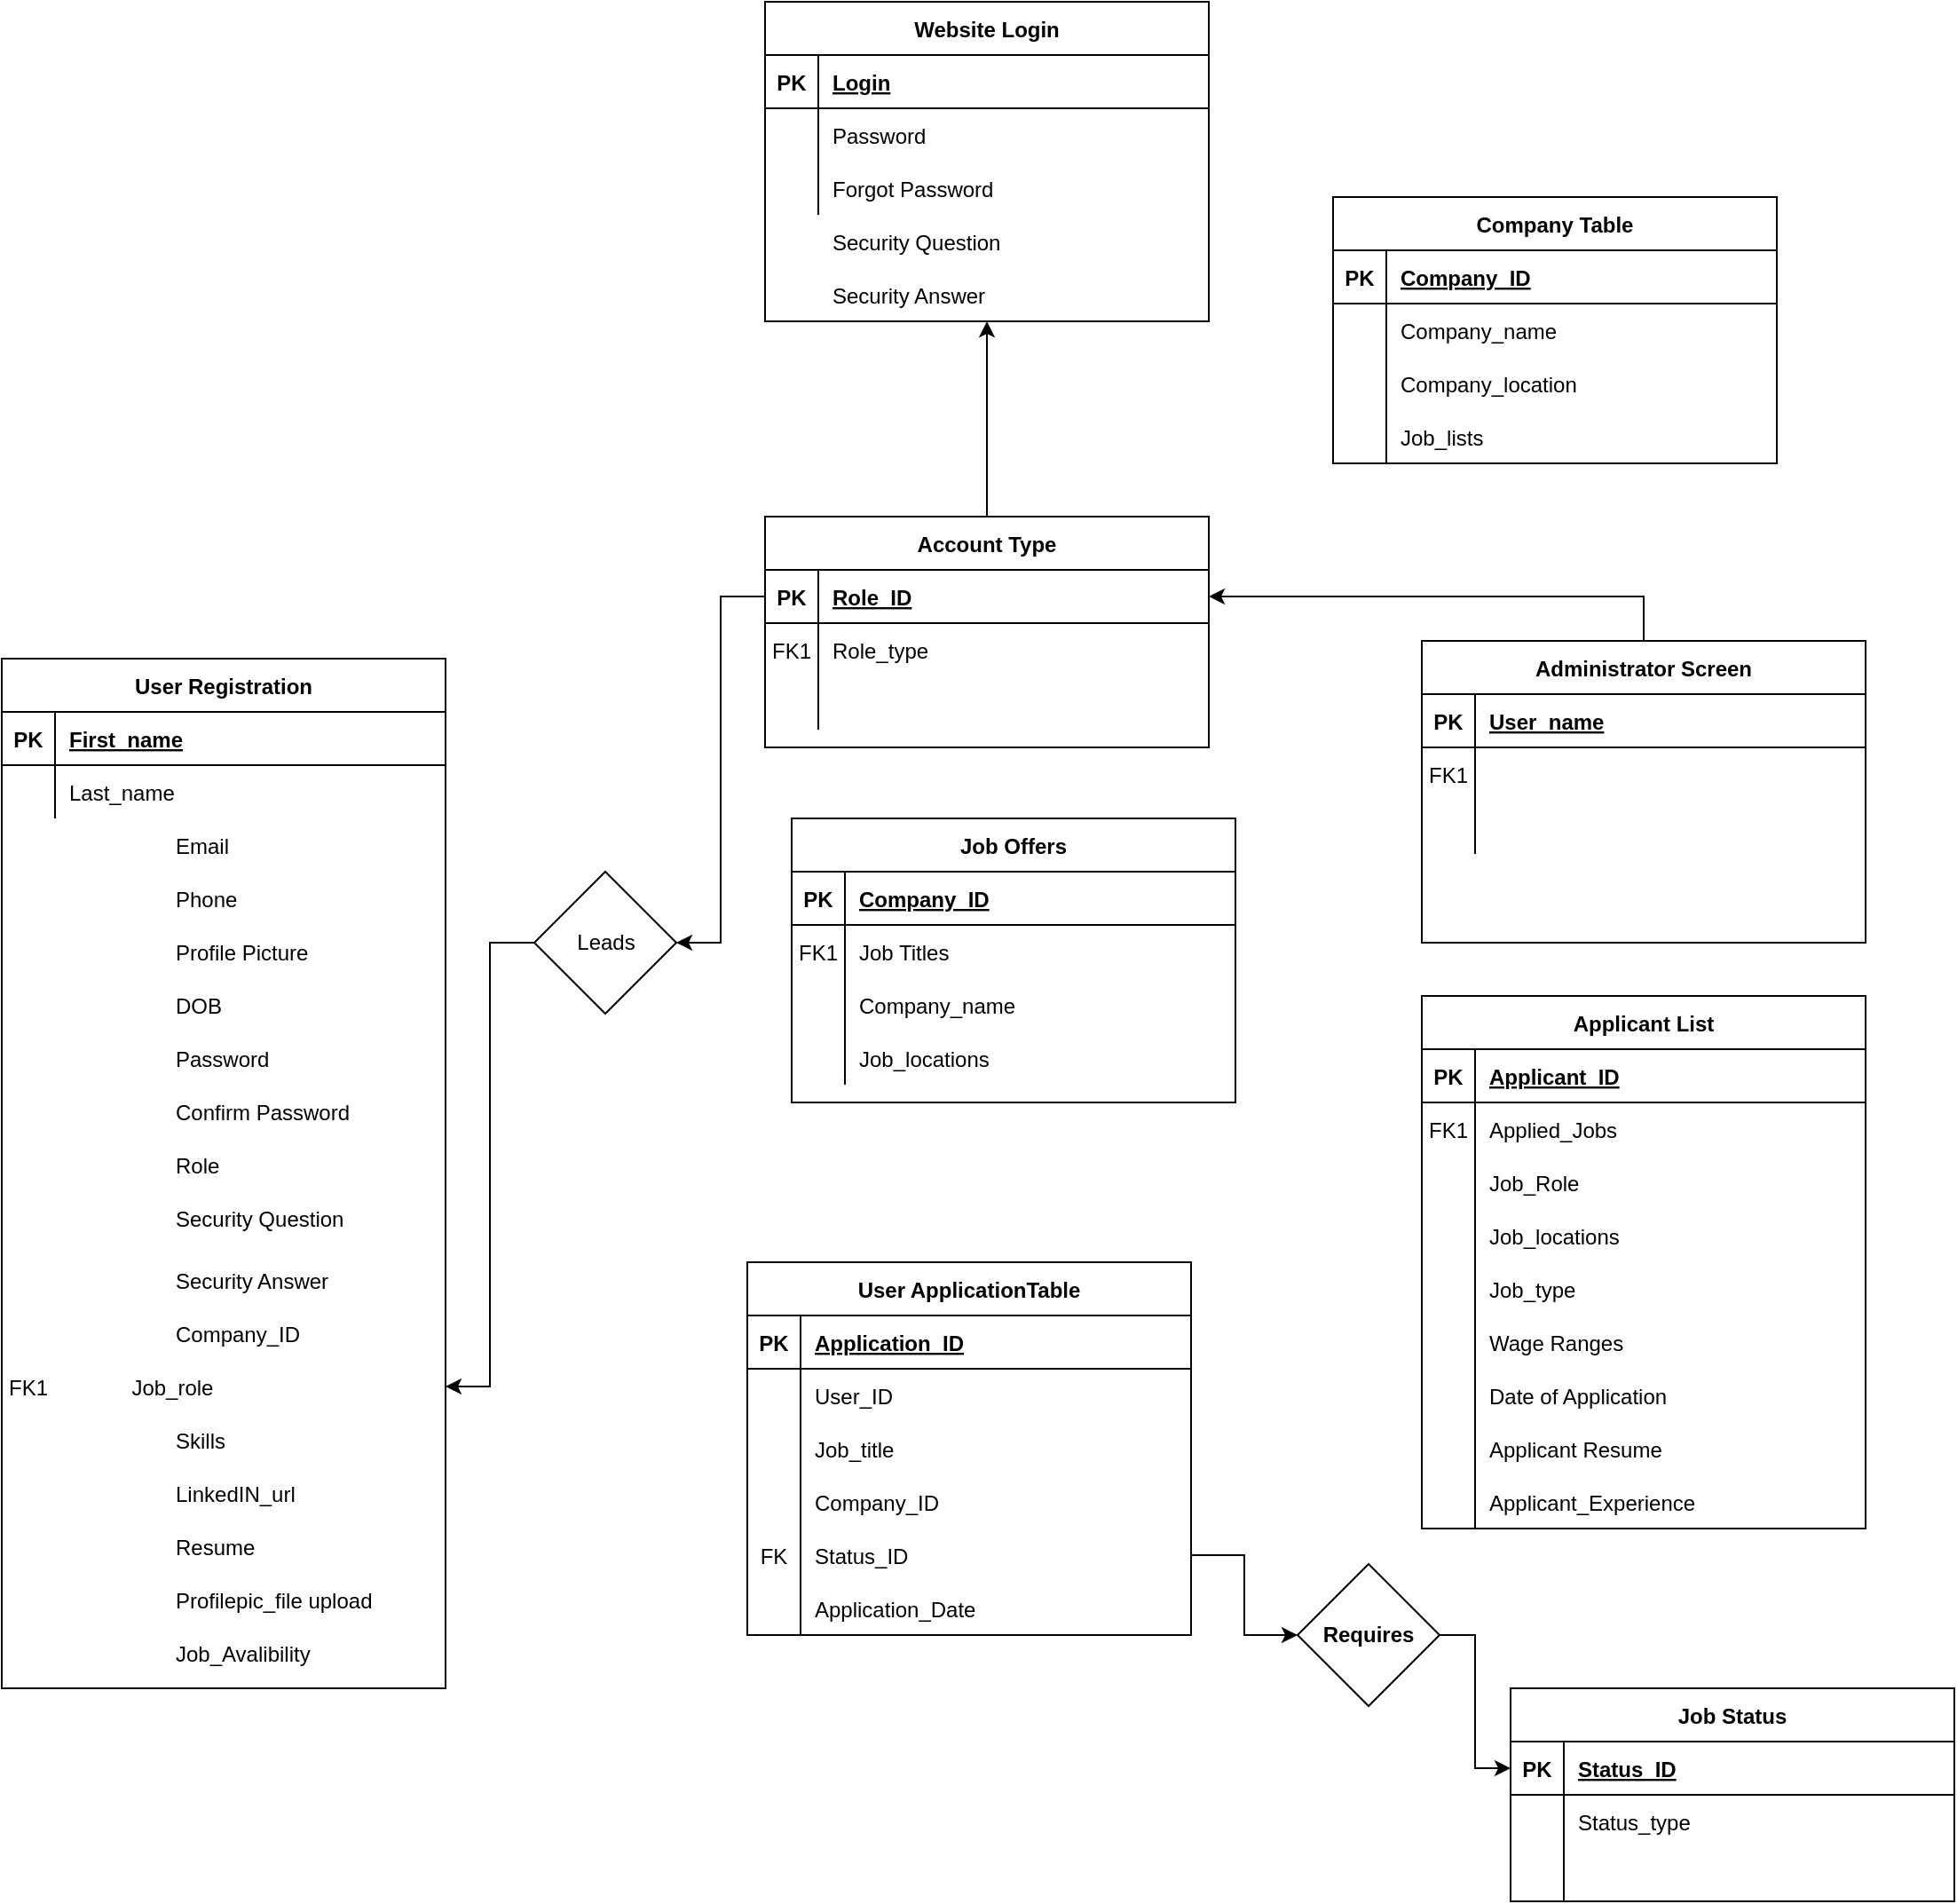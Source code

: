 <mxfile version="26.2.4" pages="2">
  <diagram id="R2lEEEUBdFMjLlhIrx00" name="Page-1">
    <mxGraphModel dx="3480" dy="2183" grid="1" gridSize="10" guides="1" tooltips="1" connect="1" arrows="1" fold="1" page="0" pageScale="1" pageWidth="850" pageHeight="1100" math="0" shadow="0" extFonts="Permanent Marker^https://fonts.googleapis.com/css?family=Permanent+Marker">
      <root>
        <mxCell id="0" />
        <mxCell id="1" parent="0" />
        <mxCell id="FhvFEAmZIvJ4FaR_XHjI-14" style="edgeStyle=orthogonalEdgeStyle;rounded=0;orthogonalLoop=1;jettySize=auto;html=1;exitX=0.5;exitY=0;exitDx=0;exitDy=0;entryX=0.5;entryY=1;entryDx=0;entryDy=0;" parent="1" source="C-vyLk0tnHw3VtMMgP7b-2" target="FhvFEAmZIvJ4FaR_XHjI-4" edge="1">
          <mxGeometry relative="1" as="geometry" />
        </mxCell>
        <mxCell id="C-vyLk0tnHw3VtMMgP7b-2" value="Account Type" style="shape=table;startSize=30;container=1;collapsible=1;childLayout=tableLayout;fixedRows=1;rowLines=0;fontStyle=1;align=center;resizeLast=1;" parent="1" vertex="1">
          <mxGeometry x="440" y="40" width="250" height="130" as="geometry">
            <mxRectangle x="440" y="40" width="110" height="30" as="alternateBounds" />
          </mxGeometry>
        </mxCell>
        <mxCell id="C-vyLk0tnHw3VtMMgP7b-3" value="" style="shape=partialRectangle;collapsible=0;dropTarget=0;pointerEvents=0;fillColor=none;points=[[0,0.5],[1,0.5]];portConstraint=eastwest;top=0;left=0;right=0;bottom=1;" parent="C-vyLk0tnHw3VtMMgP7b-2" vertex="1">
          <mxGeometry y="30" width="250" height="30" as="geometry" />
        </mxCell>
        <mxCell id="C-vyLk0tnHw3VtMMgP7b-4" value="PK" style="shape=partialRectangle;overflow=hidden;connectable=0;fillColor=none;top=0;left=0;bottom=0;right=0;fontStyle=1;" parent="C-vyLk0tnHw3VtMMgP7b-3" vertex="1">
          <mxGeometry width="30" height="30" as="geometry">
            <mxRectangle width="30" height="30" as="alternateBounds" />
          </mxGeometry>
        </mxCell>
        <mxCell id="C-vyLk0tnHw3VtMMgP7b-5" value="Role_ID" style="shape=partialRectangle;overflow=hidden;connectable=0;fillColor=none;top=0;left=0;bottom=0;right=0;align=left;spacingLeft=6;fontStyle=5;" parent="C-vyLk0tnHw3VtMMgP7b-3" vertex="1">
          <mxGeometry x="30" width="220" height="30" as="geometry">
            <mxRectangle width="220" height="30" as="alternateBounds" />
          </mxGeometry>
        </mxCell>
        <mxCell id="C-vyLk0tnHw3VtMMgP7b-6" value="" style="shape=partialRectangle;collapsible=0;dropTarget=0;pointerEvents=0;fillColor=none;points=[[0,0.5],[1,0.5]];portConstraint=eastwest;top=0;left=0;right=0;bottom=0;" parent="C-vyLk0tnHw3VtMMgP7b-2" vertex="1">
          <mxGeometry y="60" width="250" height="30" as="geometry" />
        </mxCell>
        <mxCell id="C-vyLk0tnHw3VtMMgP7b-7" value="FK1" style="shape=partialRectangle;overflow=hidden;connectable=0;fillColor=none;top=0;left=0;bottom=0;right=0;" parent="C-vyLk0tnHw3VtMMgP7b-6" vertex="1">
          <mxGeometry width="30" height="30" as="geometry">
            <mxRectangle width="30" height="30" as="alternateBounds" />
          </mxGeometry>
        </mxCell>
        <mxCell id="C-vyLk0tnHw3VtMMgP7b-8" value="Role_type" style="shape=partialRectangle;overflow=hidden;connectable=0;fillColor=none;top=0;left=0;bottom=0;right=0;align=left;spacingLeft=6;" parent="C-vyLk0tnHw3VtMMgP7b-6" vertex="1">
          <mxGeometry x="30" width="220" height="30" as="geometry">
            <mxRectangle width="220" height="30" as="alternateBounds" />
          </mxGeometry>
        </mxCell>
        <mxCell id="C-vyLk0tnHw3VtMMgP7b-9" value="" style="shape=partialRectangle;collapsible=0;dropTarget=0;pointerEvents=0;fillColor=none;points=[[0,0.5],[1,0.5]];portConstraint=eastwest;top=0;left=0;right=0;bottom=0;" parent="C-vyLk0tnHw3VtMMgP7b-2" vertex="1">
          <mxGeometry y="90" width="250" height="30" as="geometry" />
        </mxCell>
        <mxCell id="C-vyLk0tnHw3VtMMgP7b-10" value="" style="shape=partialRectangle;overflow=hidden;connectable=0;fillColor=none;top=0;left=0;bottom=0;right=0;" parent="C-vyLk0tnHw3VtMMgP7b-9" vertex="1">
          <mxGeometry width="30" height="30" as="geometry">
            <mxRectangle width="30" height="30" as="alternateBounds" />
          </mxGeometry>
        </mxCell>
        <mxCell id="C-vyLk0tnHw3VtMMgP7b-11" value="" style="shape=partialRectangle;overflow=hidden;connectable=0;fillColor=none;top=0;left=0;bottom=0;right=0;align=left;spacingLeft=6;" parent="C-vyLk0tnHw3VtMMgP7b-9" vertex="1">
          <mxGeometry x="30" width="220" height="30" as="geometry">
            <mxRectangle width="220" height="30" as="alternateBounds" />
          </mxGeometry>
        </mxCell>
        <mxCell id="C-vyLk0tnHw3VtMMgP7b-23" value="User Registration" style="shape=table;startSize=30;container=1;collapsible=1;childLayout=tableLayout;fixedRows=1;rowLines=0;fontStyle=1;align=center;resizeLast=1;" parent="1" vertex="1">
          <mxGeometry x="10" y="120" width="250" height="580" as="geometry">
            <mxRectangle x="70" y="120" width="130" height="30" as="alternateBounds" />
          </mxGeometry>
        </mxCell>
        <mxCell id="C-vyLk0tnHw3VtMMgP7b-24" value="" style="shape=partialRectangle;collapsible=0;dropTarget=0;pointerEvents=0;fillColor=none;points=[[0,0.5],[1,0.5]];portConstraint=eastwest;top=0;left=0;right=0;bottom=1;" parent="C-vyLk0tnHw3VtMMgP7b-23" vertex="1">
          <mxGeometry y="30" width="250" height="30" as="geometry" />
        </mxCell>
        <mxCell id="C-vyLk0tnHw3VtMMgP7b-25" value="PK" style="shape=partialRectangle;overflow=hidden;connectable=0;fillColor=none;top=0;left=0;bottom=0;right=0;fontStyle=1;" parent="C-vyLk0tnHw3VtMMgP7b-24" vertex="1">
          <mxGeometry width="30" height="30" as="geometry">
            <mxRectangle width="30" height="30" as="alternateBounds" />
          </mxGeometry>
        </mxCell>
        <mxCell id="C-vyLk0tnHw3VtMMgP7b-26" value="First_name" style="shape=partialRectangle;overflow=hidden;connectable=0;fillColor=none;top=0;left=0;bottom=0;right=0;align=left;spacingLeft=6;fontStyle=5;" parent="C-vyLk0tnHw3VtMMgP7b-24" vertex="1">
          <mxGeometry x="30" width="220" height="30" as="geometry">
            <mxRectangle width="220" height="30" as="alternateBounds" />
          </mxGeometry>
        </mxCell>
        <mxCell id="C-vyLk0tnHw3VtMMgP7b-27" value="" style="shape=partialRectangle;collapsible=0;dropTarget=0;pointerEvents=0;fillColor=none;points=[[0,0.5],[1,0.5]];portConstraint=eastwest;top=0;left=0;right=0;bottom=0;" parent="C-vyLk0tnHw3VtMMgP7b-23" vertex="1">
          <mxGeometry y="60" width="250" height="30" as="geometry" />
        </mxCell>
        <mxCell id="C-vyLk0tnHw3VtMMgP7b-28" value="" style="shape=partialRectangle;overflow=hidden;connectable=0;fillColor=none;top=0;left=0;bottom=0;right=0;" parent="C-vyLk0tnHw3VtMMgP7b-27" vertex="1">
          <mxGeometry width="30" height="30" as="geometry">
            <mxRectangle width="30" height="30" as="alternateBounds" />
          </mxGeometry>
        </mxCell>
        <mxCell id="C-vyLk0tnHw3VtMMgP7b-29" value="Last_name" style="shape=partialRectangle;overflow=hidden;connectable=0;fillColor=none;top=0;left=0;bottom=0;right=0;align=left;spacingLeft=6;" parent="C-vyLk0tnHw3VtMMgP7b-27" vertex="1">
          <mxGeometry x="30" width="220" height="30" as="geometry">
            <mxRectangle width="220" height="30" as="alternateBounds" />
          </mxGeometry>
        </mxCell>
        <mxCell id="sb4HgAw8beLHCndnW1zv-1" value="" style="shape=partialRectangle;collapsible=0;dropTarget=0;pointerEvents=0;fillColor=none;points=[[0,0.5],[1,0.5]];portConstraint=eastwest;top=0;left=0;right=0;bottom=0;" parent="1" vertex="1">
          <mxGeometry x="70" y="210" width="250" height="30" as="geometry" />
        </mxCell>
        <mxCell id="sb4HgAw8beLHCndnW1zv-2" value="" style="shape=partialRectangle;overflow=hidden;connectable=0;fillColor=none;top=0;left=0;bottom=0;right=0;" parent="sb4HgAw8beLHCndnW1zv-1" vertex="1">
          <mxGeometry width="30" height="30" as="geometry">
            <mxRectangle width="30" height="30" as="alternateBounds" />
          </mxGeometry>
        </mxCell>
        <mxCell id="sb4HgAw8beLHCndnW1zv-3" value="Email" style="shape=partialRectangle;overflow=hidden;connectable=0;fillColor=none;top=0;left=0;bottom=0;right=0;align=left;spacingLeft=6;" parent="sb4HgAw8beLHCndnW1zv-1" vertex="1">
          <mxGeometry x="30" width="220" height="30" as="geometry">
            <mxRectangle width="220" height="30" as="alternateBounds" />
          </mxGeometry>
        </mxCell>
        <mxCell id="sb4HgAw8beLHCndnW1zv-4" value="" style="shape=partialRectangle;collapsible=0;dropTarget=0;pointerEvents=0;fillColor=none;points=[[0,0.5],[1,0.5]];portConstraint=eastwest;top=0;left=0;right=0;bottom=0;" parent="1" vertex="1">
          <mxGeometry x="70" y="240" width="250" height="30" as="geometry" />
        </mxCell>
        <mxCell id="sb4HgAw8beLHCndnW1zv-5" value="" style="shape=partialRectangle;overflow=hidden;connectable=0;fillColor=none;top=0;left=0;bottom=0;right=0;" parent="sb4HgAw8beLHCndnW1zv-4" vertex="1">
          <mxGeometry width="30" height="30" as="geometry">
            <mxRectangle width="30" height="30" as="alternateBounds" />
          </mxGeometry>
        </mxCell>
        <mxCell id="sb4HgAw8beLHCndnW1zv-6" value="Phone" style="shape=partialRectangle;overflow=hidden;connectable=0;fillColor=none;top=0;left=0;bottom=0;right=0;align=left;spacingLeft=6;" parent="sb4HgAw8beLHCndnW1zv-4" vertex="1">
          <mxGeometry x="30" width="220" height="30" as="geometry">
            <mxRectangle width="220" height="30" as="alternateBounds" />
          </mxGeometry>
        </mxCell>
        <mxCell id="sb4HgAw8beLHCndnW1zv-8" value="" style="shape=partialRectangle;collapsible=0;dropTarget=0;pointerEvents=0;fillColor=none;points=[[0,0.5],[1,0.5]];portConstraint=eastwest;top=0;left=0;right=0;bottom=0;" parent="1" vertex="1">
          <mxGeometry x="70" y="300" width="250" height="30" as="geometry" />
        </mxCell>
        <mxCell id="sb4HgAw8beLHCndnW1zv-9" value="" style="shape=partialRectangle;overflow=hidden;connectable=0;fillColor=none;top=0;left=0;bottom=0;right=0;" parent="sb4HgAw8beLHCndnW1zv-8" vertex="1">
          <mxGeometry width="30" height="30" as="geometry">
            <mxRectangle width="30" height="30" as="alternateBounds" />
          </mxGeometry>
        </mxCell>
        <mxCell id="sb4HgAw8beLHCndnW1zv-10" value="DOB" style="shape=partialRectangle;overflow=hidden;connectable=0;fillColor=none;top=0;left=0;bottom=0;right=0;align=left;spacingLeft=6;" parent="sb4HgAw8beLHCndnW1zv-8" vertex="1">
          <mxGeometry x="30" width="220" height="30" as="geometry">
            <mxRectangle width="220" height="30" as="alternateBounds" />
          </mxGeometry>
        </mxCell>
        <mxCell id="sb4HgAw8beLHCndnW1zv-11" value="" style="shape=partialRectangle;collapsible=0;dropTarget=0;pointerEvents=0;fillColor=none;points=[[0,0.5],[1,0.5]];portConstraint=eastwest;top=0;left=0;right=0;bottom=0;" parent="1" vertex="1">
          <mxGeometry x="70" y="330" width="250" height="30" as="geometry" />
        </mxCell>
        <mxCell id="sb4HgAw8beLHCndnW1zv-12" value="" style="shape=partialRectangle;overflow=hidden;connectable=0;fillColor=none;top=0;left=0;bottom=0;right=0;" parent="sb4HgAw8beLHCndnW1zv-11" vertex="1">
          <mxGeometry width="30" height="30" as="geometry">
            <mxRectangle width="30" height="30" as="alternateBounds" />
          </mxGeometry>
        </mxCell>
        <mxCell id="sb4HgAw8beLHCndnW1zv-13" value="Password" style="shape=partialRectangle;overflow=hidden;connectable=0;fillColor=none;top=0;left=0;bottom=0;right=0;align=left;spacingLeft=6;" parent="sb4HgAw8beLHCndnW1zv-11" vertex="1">
          <mxGeometry x="30" width="220" height="30" as="geometry">
            <mxRectangle width="220" height="30" as="alternateBounds" />
          </mxGeometry>
        </mxCell>
        <mxCell id="sb4HgAw8beLHCndnW1zv-14" value="" style="shape=partialRectangle;collapsible=0;dropTarget=0;pointerEvents=0;fillColor=none;points=[[0,0.5],[1,0.5]];portConstraint=eastwest;top=0;left=0;right=0;bottom=0;" parent="1" vertex="1">
          <mxGeometry x="70" y="390" width="250" height="30" as="geometry" />
        </mxCell>
        <mxCell id="sb4HgAw8beLHCndnW1zv-15" value="" style="shape=partialRectangle;overflow=hidden;connectable=0;fillColor=none;top=0;left=0;bottom=0;right=0;" parent="sb4HgAw8beLHCndnW1zv-14" vertex="1">
          <mxGeometry width="30" height="30" as="geometry">
            <mxRectangle width="30" height="30" as="alternateBounds" />
          </mxGeometry>
        </mxCell>
        <mxCell id="sb4HgAw8beLHCndnW1zv-16" value="Role" style="shape=partialRectangle;overflow=hidden;connectable=0;fillColor=none;top=0;left=0;bottom=0;right=0;align=left;spacingLeft=6;" parent="sb4HgAw8beLHCndnW1zv-14" vertex="1">
          <mxGeometry x="30" width="220" height="30" as="geometry">
            <mxRectangle width="220" height="30" as="alternateBounds" />
          </mxGeometry>
        </mxCell>
        <mxCell id="sb4HgAw8beLHCndnW1zv-17" value="" style="shape=partialRectangle;collapsible=0;dropTarget=0;pointerEvents=0;fillColor=none;points=[[0,0.5],[1,0.5]];portConstraint=eastwest;top=0;left=0;right=0;bottom=0;" parent="1" vertex="1">
          <mxGeometry x="70" y="420" width="250" height="30" as="geometry" />
        </mxCell>
        <mxCell id="sb4HgAw8beLHCndnW1zv-18" value="" style="shape=partialRectangle;overflow=hidden;connectable=0;fillColor=none;top=0;left=0;bottom=0;right=0;" parent="sb4HgAw8beLHCndnW1zv-17" vertex="1">
          <mxGeometry width="30" height="30" as="geometry">
            <mxRectangle width="30" height="30" as="alternateBounds" />
          </mxGeometry>
        </mxCell>
        <mxCell id="sb4HgAw8beLHCndnW1zv-19" value="Security Question" style="shape=partialRectangle;overflow=hidden;connectable=0;fillColor=none;top=0;left=0;bottom=0;right=0;align=left;spacingLeft=6;" parent="sb4HgAw8beLHCndnW1zv-17" vertex="1">
          <mxGeometry x="30" width="220" height="30" as="geometry">
            <mxRectangle width="220" height="30" as="alternateBounds" />
          </mxGeometry>
        </mxCell>
        <mxCell id="sb4HgAw8beLHCndnW1zv-20" value="" style="shape=partialRectangle;collapsible=0;dropTarget=0;pointerEvents=0;fillColor=none;points=[[0,0.5],[1,0.5]];portConstraint=eastwest;top=0;left=0;right=0;bottom=0;" parent="1" vertex="1">
          <mxGeometry x="70" y="450" width="250" height="40" as="geometry" />
        </mxCell>
        <mxCell id="sb4HgAw8beLHCndnW1zv-21" value="" style="shape=partialRectangle;overflow=hidden;connectable=0;fillColor=none;top=0;left=0;bottom=0;right=0;" parent="sb4HgAw8beLHCndnW1zv-20" vertex="1">
          <mxGeometry width="30" height="40" as="geometry">
            <mxRectangle width="30" height="30" as="alternateBounds" />
          </mxGeometry>
        </mxCell>
        <mxCell id="sb4HgAw8beLHCndnW1zv-22" value="Security Answer" style="shape=partialRectangle;overflow=hidden;connectable=0;fillColor=none;top=0;left=0;bottom=0;right=0;align=left;spacingLeft=6;" parent="sb4HgAw8beLHCndnW1zv-20" vertex="1">
          <mxGeometry x="30" width="220" height="40" as="geometry">
            <mxRectangle width="220" height="30" as="alternateBounds" />
          </mxGeometry>
        </mxCell>
        <mxCell id="sb4HgAw8beLHCndnW1zv-23" value="" style="shape=partialRectangle;collapsible=0;dropTarget=0;pointerEvents=0;fillColor=none;points=[[0,0.5],[1,0.5]];portConstraint=eastwest;top=0;left=0;right=0;bottom=0;" parent="1" vertex="1">
          <mxGeometry x="70" y="360" width="250" height="30" as="geometry" />
        </mxCell>
        <mxCell id="sb4HgAw8beLHCndnW1zv-24" value="" style="shape=partialRectangle;overflow=hidden;connectable=0;fillColor=none;top=0;left=0;bottom=0;right=0;" parent="sb4HgAw8beLHCndnW1zv-23" vertex="1">
          <mxGeometry width="30" height="30" as="geometry">
            <mxRectangle width="30" height="30" as="alternateBounds" />
          </mxGeometry>
        </mxCell>
        <mxCell id="sb4HgAw8beLHCndnW1zv-25" value="Confirm Password" style="shape=partialRectangle;overflow=hidden;connectable=0;fillColor=none;top=0;left=0;bottom=0;right=0;align=left;spacingLeft=6;" parent="sb4HgAw8beLHCndnW1zv-23" vertex="1">
          <mxGeometry x="30" width="220" height="30" as="geometry">
            <mxRectangle width="220" height="30" as="alternateBounds" />
          </mxGeometry>
        </mxCell>
        <mxCell id="sb4HgAw8beLHCndnW1zv-135" style="edgeStyle=orthogonalEdgeStyle;rounded=0;orthogonalLoop=1;jettySize=auto;html=1;exitX=0.5;exitY=0;exitDx=0;exitDy=0;entryX=1;entryY=0.5;entryDx=0;entryDy=0;" parent="1" source="sb4HgAw8beLHCndnW1zv-29" target="C-vyLk0tnHw3VtMMgP7b-3" edge="1">
          <mxGeometry relative="1" as="geometry" />
        </mxCell>
        <mxCell id="sb4HgAw8beLHCndnW1zv-29" value="Administrator Screen" style="shape=table;startSize=30;container=1;collapsible=1;childLayout=tableLayout;fixedRows=1;rowLines=0;fontStyle=1;align=center;resizeLast=1;" parent="1" vertex="1">
          <mxGeometry x="810" y="110" width="250" height="170" as="geometry" />
        </mxCell>
        <mxCell id="sb4HgAw8beLHCndnW1zv-30" value="" style="shape=partialRectangle;collapsible=0;dropTarget=0;pointerEvents=0;fillColor=none;points=[[0,0.5],[1,0.5]];portConstraint=eastwest;top=0;left=0;right=0;bottom=1;" parent="sb4HgAw8beLHCndnW1zv-29" vertex="1">
          <mxGeometry y="30" width="250" height="30" as="geometry" />
        </mxCell>
        <mxCell id="sb4HgAw8beLHCndnW1zv-31" value="PK" style="shape=partialRectangle;overflow=hidden;connectable=0;fillColor=none;top=0;left=0;bottom=0;right=0;fontStyle=1;" parent="sb4HgAw8beLHCndnW1zv-30" vertex="1">
          <mxGeometry width="30" height="30" as="geometry">
            <mxRectangle width="30" height="30" as="alternateBounds" />
          </mxGeometry>
        </mxCell>
        <mxCell id="sb4HgAw8beLHCndnW1zv-32" value="User_name" style="shape=partialRectangle;overflow=hidden;connectable=0;fillColor=none;top=0;left=0;bottom=0;right=0;align=left;spacingLeft=6;fontStyle=5;" parent="sb4HgAw8beLHCndnW1zv-30" vertex="1">
          <mxGeometry x="30" width="220" height="30" as="geometry">
            <mxRectangle width="220" height="30" as="alternateBounds" />
          </mxGeometry>
        </mxCell>
        <mxCell id="sb4HgAw8beLHCndnW1zv-33" value="" style="shape=partialRectangle;collapsible=0;dropTarget=0;pointerEvents=0;fillColor=none;points=[[0,0.5],[1,0.5]];portConstraint=eastwest;top=0;left=0;right=0;bottom=0;" parent="sb4HgAw8beLHCndnW1zv-29" vertex="1">
          <mxGeometry y="60" width="250" height="30" as="geometry" />
        </mxCell>
        <mxCell id="sb4HgAw8beLHCndnW1zv-34" value="FK1" style="shape=partialRectangle;overflow=hidden;connectable=0;fillColor=none;top=0;left=0;bottom=0;right=0;" parent="sb4HgAw8beLHCndnW1zv-33" vertex="1">
          <mxGeometry width="30" height="30" as="geometry">
            <mxRectangle width="30" height="30" as="alternateBounds" />
          </mxGeometry>
        </mxCell>
        <mxCell id="sb4HgAw8beLHCndnW1zv-35" value="" style="shape=partialRectangle;overflow=hidden;connectable=0;fillColor=none;top=0;left=0;bottom=0;right=0;align=left;spacingLeft=6;" parent="sb4HgAw8beLHCndnW1zv-33" vertex="1">
          <mxGeometry x="30" width="220" height="30" as="geometry">
            <mxRectangle width="220" height="30" as="alternateBounds" />
          </mxGeometry>
        </mxCell>
        <mxCell id="sb4HgAw8beLHCndnW1zv-36" value="" style="shape=partialRectangle;collapsible=0;dropTarget=0;pointerEvents=0;fillColor=none;points=[[0,0.5],[1,0.5]];portConstraint=eastwest;top=0;left=0;right=0;bottom=0;" parent="sb4HgAw8beLHCndnW1zv-29" vertex="1">
          <mxGeometry y="90" width="250" height="30" as="geometry" />
        </mxCell>
        <mxCell id="sb4HgAw8beLHCndnW1zv-37" value="" style="shape=partialRectangle;overflow=hidden;connectable=0;fillColor=none;top=0;left=0;bottom=0;right=0;" parent="sb4HgAw8beLHCndnW1zv-36" vertex="1">
          <mxGeometry width="30" height="30" as="geometry">
            <mxRectangle width="30" height="30" as="alternateBounds" />
          </mxGeometry>
        </mxCell>
        <mxCell id="sb4HgAw8beLHCndnW1zv-38" value="" style="shape=partialRectangle;overflow=hidden;connectable=0;fillColor=none;top=0;left=0;bottom=0;right=0;align=left;spacingLeft=6;" parent="sb4HgAw8beLHCndnW1zv-36" vertex="1">
          <mxGeometry x="30" width="220" height="30" as="geometry">
            <mxRectangle width="220" height="30" as="alternateBounds" />
          </mxGeometry>
        </mxCell>
        <mxCell id="sb4HgAw8beLHCndnW1zv-53" value="Job Status" style="shape=table;startSize=30;container=1;collapsible=1;childLayout=tableLayout;fixedRows=1;rowLines=0;fontStyle=1;align=center;resizeLast=1;" parent="1" vertex="1">
          <mxGeometry x="860" y="700" width="250" height="120" as="geometry" />
        </mxCell>
        <mxCell id="sb4HgAw8beLHCndnW1zv-54" value="" style="shape=partialRectangle;collapsible=0;dropTarget=0;pointerEvents=0;fillColor=none;points=[[0,0.5],[1,0.5]];portConstraint=eastwest;top=0;left=0;right=0;bottom=1;" parent="sb4HgAw8beLHCndnW1zv-53" vertex="1">
          <mxGeometry y="30" width="250" height="30" as="geometry" />
        </mxCell>
        <mxCell id="sb4HgAw8beLHCndnW1zv-55" value="PK" style="shape=partialRectangle;overflow=hidden;connectable=0;fillColor=none;top=0;left=0;bottom=0;right=0;fontStyle=1;" parent="sb4HgAw8beLHCndnW1zv-54" vertex="1">
          <mxGeometry width="30" height="30" as="geometry">
            <mxRectangle width="30" height="30" as="alternateBounds" />
          </mxGeometry>
        </mxCell>
        <mxCell id="sb4HgAw8beLHCndnW1zv-56" value="Status_ID" style="shape=partialRectangle;overflow=hidden;connectable=0;fillColor=none;top=0;left=0;bottom=0;right=0;align=left;spacingLeft=6;fontStyle=5;" parent="sb4HgAw8beLHCndnW1zv-54" vertex="1">
          <mxGeometry x="30" width="220" height="30" as="geometry">
            <mxRectangle width="220" height="30" as="alternateBounds" />
          </mxGeometry>
        </mxCell>
        <mxCell id="sb4HgAw8beLHCndnW1zv-57" value="" style="shape=partialRectangle;collapsible=0;dropTarget=0;pointerEvents=0;fillColor=none;points=[[0,0.5],[1,0.5]];portConstraint=eastwest;top=0;left=0;right=0;bottom=0;" parent="sb4HgAw8beLHCndnW1zv-53" vertex="1">
          <mxGeometry y="60" width="250" height="30" as="geometry" />
        </mxCell>
        <mxCell id="sb4HgAw8beLHCndnW1zv-58" value="" style="shape=partialRectangle;overflow=hidden;connectable=0;fillColor=none;top=0;left=0;bottom=0;right=0;" parent="sb4HgAw8beLHCndnW1zv-57" vertex="1">
          <mxGeometry width="30" height="30" as="geometry">
            <mxRectangle width="30" height="30" as="alternateBounds" />
          </mxGeometry>
        </mxCell>
        <mxCell id="sb4HgAw8beLHCndnW1zv-59" value="Status_type" style="shape=partialRectangle;overflow=hidden;connectable=0;fillColor=none;top=0;left=0;bottom=0;right=0;align=left;spacingLeft=6;" parent="sb4HgAw8beLHCndnW1zv-57" vertex="1">
          <mxGeometry x="30" width="220" height="30" as="geometry">
            <mxRectangle width="220" height="30" as="alternateBounds" />
          </mxGeometry>
        </mxCell>
        <mxCell id="FhvFEAmZIvJ4FaR_XHjI-74" value="" style="shape=partialRectangle;collapsible=0;dropTarget=0;pointerEvents=0;fillColor=none;points=[[0,0.5],[1,0.5]];portConstraint=eastwest;top=0;left=0;right=0;bottom=0;" parent="sb4HgAw8beLHCndnW1zv-53" vertex="1">
          <mxGeometry y="90" width="250" height="30" as="geometry" />
        </mxCell>
        <mxCell id="FhvFEAmZIvJ4FaR_XHjI-75" value="" style="shape=partialRectangle;overflow=hidden;connectable=0;fillColor=none;top=0;left=0;bottom=0;right=0;" parent="FhvFEAmZIvJ4FaR_XHjI-74" vertex="1">
          <mxGeometry width="30" height="30" as="geometry">
            <mxRectangle width="30" height="30" as="alternateBounds" />
          </mxGeometry>
        </mxCell>
        <mxCell id="FhvFEAmZIvJ4FaR_XHjI-76" value="" style="shape=partialRectangle;overflow=hidden;connectable=0;fillColor=none;top=0;left=0;bottom=0;right=0;align=left;spacingLeft=6;" parent="FhvFEAmZIvJ4FaR_XHjI-74" vertex="1">
          <mxGeometry x="30" width="220" height="30" as="geometry">
            <mxRectangle width="220" height="30" as="alternateBounds" />
          </mxGeometry>
        </mxCell>
        <mxCell id="sb4HgAw8beLHCndnW1zv-91" value="Job Offers" style="shape=table;startSize=30;container=1;collapsible=1;childLayout=tableLayout;fixedRows=1;rowLines=0;fontStyle=1;align=center;resizeLast=1;" parent="1" vertex="1">
          <mxGeometry x="455" y="210" width="250" height="160" as="geometry" />
        </mxCell>
        <mxCell id="sb4HgAw8beLHCndnW1zv-92" value="" style="shape=partialRectangle;collapsible=0;dropTarget=0;pointerEvents=0;fillColor=none;points=[[0,0.5],[1,0.5]];portConstraint=eastwest;top=0;left=0;right=0;bottom=1;" parent="sb4HgAw8beLHCndnW1zv-91" vertex="1">
          <mxGeometry y="30" width="250" height="30" as="geometry" />
        </mxCell>
        <mxCell id="sb4HgAw8beLHCndnW1zv-93" value="PK" style="shape=partialRectangle;overflow=hidden;connectable=0;fillColor=none;top=0;left=0;bottom=0;right=0;fontStyle=1;" parent="sb4HgAw8beLHCndnW1zv-92" vertex="1">
          <mxGeometry width="30" height="30" as="geometry">
            <mxRectangle width="30" height="30" as="alternateBounds" />
          </mxGeometry>
        </mxCell>
        <mxCell id="sb4HgAw8beLHCndnW1zv-94" value="Company_ID" style="shape=partialRectangle;overflow=hidden;connectable=0;fillColor=none;top=0;left=0;bottom=0;right=0;align=left;spacingLeft=6;fontStyle=5;" parent="sb4HgAw8beLHCndnW1zv-92" vertex="1">
          <mxGeometry x="30" width="220" height="30" as="geometry">
            <mxRectangle width="220" height="30" as="alternateBounds" />
          </mxGeometry>
        </mxCell>
        <mxCell id="sb4HgAw8beLHCndnW1zv-95" value="" style="shape=partialRectangle;collapsible=0;dropTarget=0;pointerEvents=0;fillColor=none;points=[[0,0.5],[1,0.5]];portConstraint=eastwest;top=0;left=0;right=0;bottom=0;" parent="sb4HgAw8beLHCndnW1zv-91" vertex="1">
          <mxGeometry y="60" width="250" height="30" as="geometry" />
        </mxCell>
        <mxCell id="sb4HgAw8beLHCndnW1zv-96" value="FK1" style="shape=partialRectangle;overflow=hidden;connectable=0;fillColor=none;top=0;left=0;bottom=0;right=0;" parent="sb4HgAw8beLHCndnW1zv-95" vertex="1">
          <mxGeometry width="30" height="30" as="geometry">
            <mxRectangle width="30" height="30" as="alternateBounds" />
          </mxGeometry>
        </mxCell>
        <mxCell id="sb4HgAw8beLHCndnW1zv-97" value="Job Titles" style="shape=partialRectangle;overflow=hidden;connectable=0;fillColor=none;top=0;left=0;bottom=0;right=0;align=left;spacingLeft=6;" parent="sb4HgAw8beLHCndnW1zv-95" vertex="1">
          <mxGeometry x="30" width="220" height="30" as="geometry">
            <mxRectangle width="220" height="30" as="alternateBounds" />
          </mxGeometry>
        </mxCell>
        <mxCell id="sb4HgAw8beLHCndnW1zv-98" value="" style="shape=partialRectangle;collapsible=0;dropTarget=0;pointerEvents=0;fillColor=none;points=[[0,0.5],[1,0.5]];portConstraint=eastwest;top=0;left=0;right=0;bottom=0;" parent="sb4HgAw8beLHCndnW1zv-91" vertex="1">
          <mxGeometry y="90" width="250" height="30" as="geometry" />
        </mxCell>
        <mxCell id="sb4HgAw8beLHCndnW1zv-99" value="" style="shape=partialRectangle;overflow=hidden;connectable=0;fillColor=none;top=0;left=0;bottom=0;right=0;" parent="sb4HgAw8beLHCndnW1zv-98" vertex="1">
          <mxGeometry width="30" height="30" as="geometry">
            <mxRectangle width="30" height="30" as="alternateBounds" />
          </mxGeometry>
        </mxCell>
        <mxCell id="sb4HgAw8beLHCndnW1zv-100" value="Company_name" style="shape=partialRectangle;overflow=hidden;connectable=0;fillColor=none;top=0;left=0;bottom=0;right=0;align=left;spacingLeft=6;" parent="sb4HgAw8beLHCndnW1zv-98" vertex="1">
          <mxGeometry x="30" width="220" height="30" as="geometry">
            <mxRectangle width="220" height="30" as="alternateBounds" />
          </mxGeometry>
        </mxCell>
        <mxCell id="sb4HgAw8beLHCndnW1zv-101" value="" style="shape=partialRectangle;collapsible=0;dropTarget=0;pointerEvents=0;fillColor=none;points=[[0,0.5],[1,0.5]];portConstraint=eastwest;top=0;left=0;right=0;bottom=0;" parent="sb4HgAw8beLHCndnW1zv-91" vertex="1">
          <mxGeometry y="120" width="250" height="30" as="geometry" />
        </mxCell>
        <mxCell id="sb4HgAw8beLHCndnW1zv-102" value="" style="shape=partialRectangle;overflow=hidden;connectable=0;fillColor=none;top=0;left=0;bottom=0;right=0;" parent="sb4HgAw8beLHCndnW1zv-101" vertex="1">
          <mxGeometry width="30" height="30" as="geometry">
            <mxRectangle width="30" height="30" as="alternateBounds" />
          </mxGeometry>
        </mxCell>
        <mxCell id="sb4HgAw8beLHCndnW1zv-103" value="Job_locations" style="shape=partialRectangle;overflow=hidden;connectable=0;fillColor=none;top=0;left=0;bottom=0;right=0;align=left;spacingLeft=6;" parent="sb4HgAw8beLHCndnW1zv-101" vertex="1">
          <mxGeometry x="30" width="220" height="30" as="geometry">
            <mxRectangle width="220" height="30" as="alternateBounds" />
          </mxGeometry>
        </mxCell>
        <mxCell id="sb4HgAw8beLHCndnW1zv-108" value="Applicant List" style="shape=table;startSize=30;container=1;collapsible=1;childLayout=tableLayout;fixedRows=1;rowLines=0;fontStyle=1;align=center;resizeLast=1;" parent="1" vertex="1">
          <mxGeometry x="810" y="310" width="250" height="300" as="geometry" />
        </mxCell>
        <mxCell id="sb4HgAw8beLHCndnW1zv-109" value="" style="shape=partialRectangle;collapsible=0;dropTarget=0;pointerEvents=0;fillColor=none;points=[[0,0.5],[1,0.5]];portConstraint=eastwest;top=0;left=0;right=0;bottom=1;" parent="sb4HgAw8beLHCndnW1zv-108" vertex="1">
          <mxGeometry y="30" width="250" height="30" as="geometry" />
        </mxCell>
        <mxCell id="sb4HgAw8beLHCndnW1zv-110" value="PK" style="shape=partialRectangle;overflow=hidden;connectable=0;fillColor=none;top=0;left=0;bottom=0;right=0;fontStyle=1;" parent="sb4HgAw8beLHCndnW1zv-109" vertex="1">
          <mxGeometry width="30" height="30" as="geometry">
            <mxRectangle width="30" height="30" as="alternateBounds" />
          </mxGeometry>
        </mxCell>
        <mxCell id="sb4HgAw8beLHCndnW1zv-111" value="Applicant_ID" style="shape=partialRectangle;overflow=hidden;connectable=0;fillColor=none;top=0;left=0;bottom=0;right=0;align=left;spacingLeft=6;fontStyle=5;" parent="sb4HgAw8beLHCndnW1zv-109" vertex="1">
          <mxGeometry x="30" width="220" height="30" as="geometry">
            <mxRectangle width="220" height="30" as="alternateBounds" />
          </mxGeometry>
        </mxCell>
        <mxCell id="sb4HgAw8beLHCndnW1zv-112" value="" style="shape=partialRectangle;collapsible=0;dropTarget=0;pointerEvents=0;fillColor=none;points=[[0,0.5],[1,0.5]];portConstraint=eastwest;top=0;left=0;right=0;bottom=0;" parent="sb4HgAw8beLHCndnW1zv-108" vertex="1">
          <mxGeometry y="60" width="250" height="30" as="geometry" />
        </mxCell>
        <mxCell id="sb4HgAw8beLHCndnW1zv-113" value="FK1" style="shape=partialRectangle;overflow=hidden;connectable=0;fillColor=none;top=0;left=0;bottom=0;right=0;" parent="sb4HgAw8beLHCndnW1zv-112" vertex="1">
          <mxGeometry width="30" height="30" as="geometry">
            <mxRectangle width="30" height="30" as="alternateBounds" />
          </mxGeometry>
        </mxCell>
        <mxCell id="sb4HgAw8beLHCndnW1zv-114" value="Applied_Jobs" style="shape=partialRectangle;overflow=hidden;connectable=0;fillColor=none;top=0;left=0;bottom=0;right=0;align=left;spacingLeft=6;" parent="sb4HgAw8beLHCndnW1zv-112" vertex="1">
          <mxGeometry x="30" width="220" height="30" as="geometry">
            <mxRectangle width="220" height="30" as="alternateBounds" />
          </mxGeometry>
        </mxCell>
        <mxCell id="sb4HgAw8beLHCndnW1zv-115" value="" style="shape=partialRectangle;collapsible=0;dropTarget=0;pointerEvents=0;fillColor=none;points=[[0,0.5],[1,0.5]];portConstraint=eastwest;top=0;left=0;right=0;bottom=0;" parent="sb4HgAw8beLHCndnW1zv-108" vertex="1">
          <mxGeometry y="90" width="250" height="30" as="geometry" />
        </mxCell>
        <mxCell id="sb4HgAw8beLHCndnW1zv-116" value="" style="shape=partialRectangle;overflow=hidden;connectable=0;fillColor=none;top=0;left=0;bottom=0;right=0;" parent="sb4HgAw8beLHCndnW1zv-115" vertex="1">
          <mxGeometry width="30" height="30" as="geometry">
            <mxRectangle width="30" height="30" as="alternateBounds" />
          </mxGeometry>
        </mxCell>
        <mxCell id="sb4HgAw8beLHCndnW1zv-117" value="Job_Role" style="shape=partialRectangle;overflow=hidden;connectable=0;fillColor=none;top=0;left=0;bottom=0;right=0;align=left;spacingLeft=6;" parent="sb4HgAw8beLHCndnW1zv-115" vertex="1">
          <mxGeometry x="30" width="220" height="30" as="geometry">
            <mxRectangle width="220" height="30" as="alternateBounds" />
          </mxGeometry>
        </mxCell>
        <mxCell id="sb4HgAw8beLHCndnW1zv-118" value="" style="shape=partialRectangle;collapsible=0;dropTarget=0;pointerEvents=0;fillColor=none;points=[[0,0.5],[1,0.5]];portConstraint=eastwest;top=0;left=0;right=0;bottom=0;" parent="sb4HgAw8beLHCndnW1zv-108" vertex="1">
          <mxGeometry y="120" width="250" height="30" as="geometry" />
        </mxCell>
        <mxCell id="sb4HgAw8beLHCndnW1zv-119" value="" style="shape=partialRectangle;overflow=hidden;connectable=0;fillColor=none;top=0;left=0;bottom=0;right=0;" parent="sb4HgAw8beLHCndnW1zv-118" vertex="1">
          <mxGeometry width="30" height="30" as="geometry">
            <mxRectangle width="30" height="30" as="alternateBounds" />
          </mxGeometry>
        </mxCell>
        <mxCell id="sb4HgAw8beLHCndnW1zv-120" value="Job_locations" style="shape=partialRectangle;overflow=hidden;connectable=0;fillColor=none;top=0;left=0;bottom=0;right=0;align=left;spacingLeft=6;" parent="sb4HgAw8beLHCndnW1zv-118" vertex="1">
          <mxGeometry x="30" width="220" height="30" as="geometry">
            <mxRectangle width="220" height="30" as="alternateBounds" />
          </mxGeometry>
        </mxCell>
        <mxCell id="sb4HgAw8beLHCndnW1zv-121" value="" style="shape=partialRectangle;collapsible=0;dropTarget=0;pointerEvents=0;fillColor=none;points=[[0,0.5],[1,0.5]];portConstraint=eastwest;top=0;left=0;right=0;bottom=0;" parent="sb4HgAw8beLHCndnW1zv-108" vertex="1">
          <mxGeometry y="150" width="250" height="30" as="geometry" />
        </mxCell>
        <mxCell id="sb4HgAw8beLHCndnW1zv-122" value="" style="shape=partialRectangle;overflow=hidden;connectable=0;fillColor=none;top=0;left=0;bottom=0;right=0;" parent="sb4HgAw8beLHCndnW1zv-121" vertex="1">
          <mxGeometry width="30" height="30" as="geometry">
            <mxRectangle width="30" height="30" as="alternateBounds" />
          </mxGeometry>
        </mxCell>
        <mxCell id="sb4HgAw8beLHCndnW1zv-123" value="Job_type" style="shape=partialRectangle;overflow=hidden;connectable=0;fillColor=none;top=0;left=0;bottom=0;right=0;align=left;spacingLeft=6;" parent="sb4HgAw8beLHCndnW1zv-121" vertex="1">
          <mxGeometry x="30" width="220" height="30" as="geometry">
            <mxRectangle width="220" height="30" as="alternateBounds" />
          </mxGeometry>
        </mxCell>
        <mxCell id="sb4HgAw8beLHCndnW1zv-125" value="" style="shape=partialRectangle;collapsible=0;dropTarget=0;pointerEvents=0;fillColor=none;points=[[0,0.5],[1,0.5]];portConstraint=eastwest;top=0;left=0;right=0;bottom=0;" parent="sb4HgAw8beLHCndnW1zv-108" vertex="1">
          <mxGeometry y="180" width="250" height="30" as="geometry" />
        </mxCell>
        <mxCell id="sb4HgAw8beLHCndnW1zv-126" value="" style="shape=partialRectangle;overflow=hidden;connectable=0;fillColor=none;top=0;left=0;bottom=0;right=0;" parent="sb4HgAw8beLHCndnW1zv-125" vertex="1">
          <mxGeometry width="30" height="30" as="geometry">
            <mxRectangle width="30" height="30" as="alternateBounds" />
          </mxGeometry>
        </mxCell>
        <mxCell id="sb4HgAw8beLHCndnW1zv-127" value="Wage Ranges" style="shape=partialRectangle;overflow=hidden;connectable=0;fillColor=none;top=0;left=0;bottom=0;right=0;align=left;spacingLeft=6;" parent="sb4HgAw8beLHCndnW1zv-125" vertex="1">
          <mxGeometry x="30" width="220" height="30" as="geometry">
            <mxRectangle width="220" height="30" as="alternateBounds" />
          </mxGeometry>
        </mxCell>
        <mxCell id="sb4HgAw8beLHCndnW1zv-128" value="" style="shape=partialRectangle;collapsible=0;dropTarget=0;pointerEvents=0;fillColor=none;points=[[0,0.5],[1,0.5]];portConstraint=eastwest;top=0;left=0;right=0;bottom=0;" parent="sb4HgAw8beLHCndnW1zv-108" vertex="1">
          <mxGeometry y="210" width="250" height="30" as="geometry" />
        </mxCell>
        <mxCell id="sb4HgAw8beLHCndnW1zv-129" value="" style="shape=partialRectangle;overflow=hidden;connectable=0;fillColor=none;top=0;left=0;bottom=0;right=0;" parent="sb4HgAw8beLHCndnW1zv-128" vertex="1">
          <mxGeometry width="30" height="30" as="geometry">
            <mxRectangle width="30" height="30" as="alternateBounds" />
          </mxGeometry>
        </mxCell>
        <mxCell id="sb4HgAw8beLHCndnW1zv-130" value="Date of Application" style="shape=partialRectangle;overflow=hidden;connectable=0;fillColor=none;top=0;left=0;bottom=0;right=0;align=left;spacingLeft=6;" parent="sb4HgAw8beLHCndnW1zv-128" vertex="1">
          <mxGeometry x="30" width="220" height="30" as="geometry">
            <mxRectangle width="220" height="30" as="alternateBounds" />
          </mxGeometry>
        </mxCell>
        <mxCell id="sb4HgAw8beLHCndnW1zv-131" value="" style="shape=partialRectangle;collapsible=0;dropTarget=0;pointerEvents=0;fillColor=none;points=[[0,0.5],[1,0.5]];portConstraint=eastwest;top=0;left=0;right=0;bottom=0;" parent="sb4HgAw8beLHCndnW1zv-108" vertex="1">
          <mxGeometry y="240" width="250" height="30" as="geometry" />
        </mxCell>
        <mxCell id="sb4HgAw8beLHCndnW1zv-132" value="" style="shape=partialRectangle;overflow=hidden;connectable=0;fillColor=none;top=0;left=0;bottom=0;right=0;" parent="sb4HgAw8beLHCndnW1zv-131" vertex="1">
          <mxGeometry width="30" height="30" as="geometry">
            <mxRectangle width="30" height="30" as="alternateBounds" />
          </mxGeometry>
        </mxCell>
        <mxCell id="sb4HgAw8beLHCndnW1zv-133" value="Applicant Resume" style="shape=partialRectangle;overflow=hidden;connectable=0;fillColor=none;top=0;left=0;bottom=0;right=0;align=left;spacingLeft=6;" parent="sb4HgAw8beLHCndnW1zv-131" vertex="1">
          <mxGeometry x="30" width="220" height="30" as="geometry">
            <mxRectangle width="220" height="30" as="alternateBounds" />
          </mxGeometry>
        </mxCell>
        <mxCell id="zOPq3VtL4rXHljg28C2e-1" value="" style="shape=partialRectangle;collapsible=0;dropTarget=0;pointerEvents=0;fillColor=none;points=[[0,0.5],[1,0.5]];portConstraint=eastwest;top=0;left=0;right=0;bottom=0;" vertex="1" parent="sb4HgAw8beLHCndnW1zv-108">
          <mxGeometry y="270" width="250" height="30" as="geometry" />
        </mxCell>
        <mxCell id="zOPq3VtL4rXHljg28C2e-2" value="" style="shape=partialRectangle;overflow=hidden;connectable=0;fillColor=none;top=0;left=0;bottom=0;right=0;" vertex="1" parent="zOPq3VtL4rXHljg28C2e-1">
          <mxGeometry width="30" height="30" as="geometry">
            <mxRectangle width="30" height="30" as="alternateBounds" />
          </mxGeometry>
        </mxCell>
        <mxCell id="zOPq3VtL4rXHljg28C2e-3" value="Applicant_Experience" style="shape=partialRectangle;overflow=hidden;connectable=0;fillColor=none;top=0;left=0;bottom=0;right=0;align=left;spacingLeft=6;" vertex="1" parent="zOPq3VtL4rXHljg28C2e-1">
          <mxGeometry x="30" width="220" height="30" as="geometry">
            <mxRectangle width="220" height="30" as="alternateBounds" />
          </mxGeometry>
        </mxCell>
        <mxCell id="FhvFEAmZIvJ4FaR_XHjI-1" value="" style="shape=partialRectangle;collapsible=0;dropTarget=0;pointerEvents=0;fillColor=none;points=[[0,0.5],[1,0.5]];portConstraint=eastwest;top=0;left=0;right=0;bottom=0;" parent="1" vertex="1">
          <mxGeometry x="70" y="270" width="250" height="30" as="geometry" />
        </mxCell>
        <mxCell id="FhvFEAmZIvJ4FaR_XHjI-2" value="" style="shape=partialRectangle;overflow=hidden;connectable=0;fillColor=none;top=0;left=0;bottom=0;right=0;" parent="FhvFEAmZIvJ4FaR_XHjI-1" vertex="1">
          <mxGeometry width="30" height="30" as="geometry">
            <mxRectangle width="30" height="30" as="alternateBounds" />
          </mxGeometry>
        </mxCell>
        <mxCell id="FhvFEAmZIvJ4FaR_XHjI-3" value="Profile Picture" style="shape=partialRectangle;overflow=hidden;connectable=0;fillColor=none;top=0;left=0;bottom=0;right=0;align=left;spacingLeft=6;" parent="FhvFEAmZIvJ4FaR_XHjI-1" vertex="1">
          <mxGeometry x="30" width="220" height="30" as="geometry">
            <mxRectangle width="220" height="30" as="alternateBounds" />
          </mxGeometry>
        </mxCell>
        <mxCell id="FhvFEAmZIvJ4FaR_XHjI-4" value="Website Login" style="shape=table;startSize=30;container=1;collapsible=1;childLayout=tableLayout;fixedRows=1;rowLines=0;fontStyle=1;align=center;resizeLast=1;" parent="1" vertex="1">
          <mxGeometry x="440" y="-250" width="250" height="180" as="geometry" />
        </mxCell>
        <mxCell id="FhvFEAmZIvJ4FaR_XHjI-5" value="" style="shape=partialRectangle;collapsible=0;dropTarget=0;pointerEvents=0;fillColor=none;points=[[0,0.5],[1,0.5]];portConstraint=eastwest;top=0;left=0;right=0;bottom=1;" parent="FhvFEAmZIvJ4FaR_XHjI-4" vertex="1">
          <mxGeometry y="30" width="250" height="30" as="geometry" />
        </mxCell>
        <mxCell id="FhvFEAmZIvJ4FaR_XHjI-6" value="PK" style="shape=partialRectangle;overflow=hidden;connectable=0;fillColor=none;top=0;left=0;bottom=0;right=0;fontStyle=1;" parent="FhvFEAmZIvJ4FaR_XHjI-5" vertex="1">
          <mxGeometry width="30" height="30" as="geometry">
            <mxRectangle width="30" height="30" as="alternateBounds" />
          </mxGeometry>
        </mxCell>
        <mxCell id="FhvFEAmZIvJ4FaR_XHjI-7" value="Login" style="shape=partialRectangle;overflow=hidden;connectable=0;fillColor=none;top=0;left=0;bottom=0;right=0;align=left;spacingLeft=6;fontStyle=5;" parent="FhvFEAmZIvJ4FaR_XHjI-5" vertex="1">
          <mxGeometry x="30" width="220" height="30" as="geometry">
            <mxRectangle width="220" height="30" as="alternateBounds" />
          </mxGeometry>
        </mxCell>
        <mxCell id="FhvFEAmZIvJ4FaR_XHjI-11" value="" style="shape=partialRectangle;collapsible=0;dropTarget=0;pointerEvents=0;fillColor=none;points=[[0,0.5],[1,0.5]];portConstraint=eastwest;top=0;left=0;right=0;bottom=0;" parent="FhvFEAmZIvJ4FaR_XHjI-4" vertex="1">
          <mxGeometry y="60" width="250" height="30" as="geometry" />
        </mxCell>
        <mxCell id="FhvFEAmZIvJ4FaR_XHjI-12" value="" style="shape=partialRectangle;overflow=hidden;connectable=0;fillColor=none;top=0;left=0;bottom=0;right=0;" parent="FhvFEAmZIvJ4FaR_XHjI-11" vertex="1">
          <mxGeometry width="30" height="30" as="geometry">
            <mxRectangle width="30" height="30" as="alternateBounds" />
          </mxGeometry>
        </mxCell>
        <mxCell id="FhvFEAmZIvJ4FaR_XHjI-13" value="Password" style="shape=partialRectangle;overflow=hidden;connectable=0;fillColor=none;top=0;left=0;bottom=0;right=0;align=left;spacingLeft=6;" parent="FhvFEAmZIvJ4FaR_XHjI-11" vertex="1">
          <mxGeometry x="30" width="220" height="30" as="geometry">
            <mxRectangle width="220" height="30" as="alternateBounds" />
          </mxGeometry>
        </mxCell>
        <mxCell id="FhvFEAmZIvJ4FaR_XHjI-18" value="" style="shape=partialRectangle;collapsible=0;dropTarget=0;pointerEvents=0;fillColor=none;points=[[0,0.5],[1,0.5]];portConstraint=eastwest;top=0;left=0;right=0;bottom=0;" parent="FhvFEAmZIvJ4FaR_XHjI-4" vertex="1">
          <mxGeometry y="90" width="250" height="30" as="geometry" />
        </mxCell>
        <mxCell id="FhvFEAmZIvJ4FaR_XHjI-19" value="" style="shape=partialRectangle;overflow=hidden;connectable=0;fillColor=none;top=0;left=0;bottom=0;right=0;" parent="FhvFEAmZIvJ4FaR_XHjI-18" vertex="1">
          <mxGeometry width="30" height="30" as="geometry">
            <mxRectangle width="30" height="30" as="alternateBounds" />
          </mxGeometry>
        </mxCell>
        <mxCell id="FhvFEAmZIvJ4FaR_XHjI-20" value="Forgot Password" style="shape=partialRectangle;overflow=hidden;connectable=0;fillColor=none;top=0;left=0;bottom=0;right=0;align=left;spacingLeft=6;" parent="FhvFEAmZIvJ4FaR_XHjI-18" vertex="1">
          <mxGeometry x="30" width="220" height="30" as="geometry">
            <mxRectangle width="220" height="30" as="alternateBounds" />
          </mxGeometry>
        </mxCell>
        <mxCell id="FhvFEAmZIvJ4FaR_XHjI-34" value="Security Question" style="shape=partialRectangle;overflow=hidden;connectable=0;fillColor=none;top=0;left=0;bottom=0;right=0;align=left;spacingLeft=6;" parent="1" vertex="1">
          <mxGeometry x="470" y="-130" width="220" height="30" as="geometry">
            <mxRectangle width="220" height="30" as="alternateBounds" />
          </mxGeometry>
        </mxCell>
        <mxCell id="FhvFEAmZIvJ4FaR_XHjI-35" value="Security Answer" style="shape=partialRectangle;overflow=hidden;connectable=0;fillColor=none;top=0;left=0;bottom=0;right=0;align=left;spacingLeft=6;" parent="1" vertex="1">
          <mxGeometry x="470" y="-100" width="220" height="30" as="geometry">
            <mxRectangle width="220" height="30" as="alternateBounds" />
          </mxGeometry>
        </mxCell>
        <mxCell id="FhvFEAmZIvJ4FaR_XHjI-36" value="Company Table" style="shape=table;startSize=30;container=1;collapsible=1;childLayout=tableLayout;fixedRows=1;rowLines=0;fontStyle=1;align=center;resizeLast=1;" parent="1" vertex="1">
          <mxGeometry x="760" y="-140" width="250" height="150" as="geometry" />
        </mxCell>
        <mxCell id="FhvFEAmZIvJ4FaR_XHjI-37" value="" style="shape=partialRectangle;collapsible=0;dropTarget=0;pointerEvents=0;fillColor=none;points=[[0,0.5],[1,0.5]];portConstraint=eastwest;top=0;left=0;right=0;bottom=1;" parent="FhvFEAmZIvJ4FaR_XHjI-36" vertex="1">
          <mxGeometry y="30" width="250" height="30" as="geometry" />
        </mxCell>
        <mxCell id="FhvFEAmZIvJ4FaR_XHjI-38" value="PK" style="shape=partialRectangle;overflow=hidden;connectable=0;fillColor=none;top=0;left=0;bottom=0;right=0;fontStyle=1;" parent="FhvFEAmZIvJ4FaR_XHjI-37" vertex="1">
          <mxGeometry width="30" height="30" as="geometry">
            <mxRectangle width="30" height="30" as="alternateBounds" />
          </mxGeometry>
        </mxCell>
        <mxCell id="FhvFEAmZIvJ4FaR_XHjI-39" value="Company_ID" style="shape=partialRectangle;overflow=hidden;connectable=0;fillColor=none;top=0;left=0;bottom=0;right=0;align=left;spacingLeft=6;fontStyle=5;" parent="FhvFEAmZIvJ4FaR_XHjI-37" vertex="1">
          <mxGeometry x="30" width="220" height="30" as="geometry">
            <mxRectangle width="220" height="30" as="alternateBounds" />
          </mxGeometry>
        </mxCell>
        <mxCell id="FhvFEAmZIvJ4FaR_XHjI-40" value="" style="shape=partialRectangle;collapsible=0;dropTarget=0;pointerEvents=0;fillColor=none;points=[[0,0.5],[1,0.5]];portConstraint=eastwest;top=0;left=0;right=0;bottom=0;" parent="FhvFEAmZIvJ4FaR_XHjI-36" vertex="1">
          <mxGeometry y="60" width="250" height="30" as="geometry" />
        </mxCell>
        <mxCell id="FhvFEAmZIvJ4FaR_XHjI-41" value="" style="shape=partialRectangle;overflow=hidden;connectable=0;fillColor=none;top=0;left=0;bottom=0;right=0;" parent="FhvFEAmZIvJ4FaR_XHjI-40" vertex="1">
          <mxGeometry width="30" height="30" as="geometry">
            <mxRectangle width="30" height="30" as="alternateBounds" />
          </mxGeometry>
        </mxCell>
        <mxCell id="FhvFEAmZIvJ4FaR_XHjI-42" value="Company_name" style="shape=partialRectangle;overflow=hidden;connectable=0;fillColor=none;top=0;left=0;bottom=0;right=0;align=left;spacingLeft=6;" parent="FhvFEAmZIvJ4FaR_XHjI-40" vertex="1">
          <mxGeometry x="30" width="220" height="30" as="geometry">
            <mxRectangle width="220" height="30" as="alternateBounds" />
          </mxGeometry>
        </mxCell>
        <mxCell id="FhvFEAmZIvJ4FaR_XHjI-43" value="" style="shape=partialRectangle;collapsible=0;dropTarget=0;pointerEvents=0;fillColor=none;points=[[0,0.5],[1,0.5]];portConstraint=eastwest;top=0;left=0;right=0;bottom=0;" parent="FhvFEAmZIvJ4FaR_XHjI-36" vertex="1">
          <mxGeometry y="90" width="250" height="30" as="geometry" />
        </mxCell>
        <mxCell id="FhvFEAmZIvJ4FaR_XHjI-44" value="" style="shape=partialRectangle;overflow=hidden;connectable=0;fillColor=none;top=0;left=0;bottom=0;right=0;" parent="FhvFEAmZIvJ4FaR_XHjI-43" vertex="1">
          <mxGeometry width="30" height="30" as="geometry">
            <mxRectangle width="30" height="30" as="alternateBounds" />
          </mxGeometry>
        </mxCell>
        <mxCell id="FhvFEAmZIvJ4FaR_XHjI-45" value="Company_location" style="shape=partialRectangle;overflow=hidden;connectable=0;fillColor=none;top=0;left=0;bottom=0;right=0;align=left;spacingLeft=6;" parent="FhvFEAmZIvJ4FaR_XHjI-43" vertex="1">
          <mxGeometry x="30" width="220" height="30" as="geometry">
            <mxRectangle width="220" height="30" as="alternateBounds" />
          </mxGeometry>
        </mxCell>
        <mxCell id="FhvFEAmZIvJ4FaR_XHjI-93" value="" style="shape=partialRectangle;collapsible=0;dropTarget=0;pointerEvents=0;fillColor=none;points=[[0,0.5],[1,0.5]];portConstraint=eastwest;top=0;left=0;right=0;bottom=0;" parent="FhvFEAmZIvJ4FaR_XHjI-36" vertex="1">
          <mxGeometry y="120" width="250" height="30" as="geometry" />
        </mxCell>
        <mxCell id="FhvFEAmZIvJ4FaR_XHjI-94" value="" style="shape=partialRectangle;overflow=hidden;connectable=0;fillColor=none;top=0;left=0;bottom=0;right=0;" parent="FhvFEAmZIvJ4FaR_XHjI-93" vertex="1">
          <mxGeometry width="30" height="30" as="geometry">
            <mxRectangle width="30" height="30" as="alternateBounds" />
          </mxGeometry>
        </mxCell>
        <mxCell id="FhvFEAmZIvJ4FaR_XHjI-95" value="Job_lists" style="shape=partialRectangle;overflow=hidden;connectable=0;fillColor=none;top=0;left=0;bottom=0;right=0;align=left;spacingLeft=6;" parent="FhvFEAmZIvJ4FaR_XHjI-93" vertex="1">
          <mxGeometry x="30" width="220" height="30" as="geometry">
            <mxRectangle width="220" height="30" as="alternateBounds" />
          </mxGeometry>
        </mxCell>
        <mxCell id="FhvFEAmZIvJ4FaR_XHjI-50" value="" style="shape=partialRectangle;collapsible=0;dropTarget=0;pointerEvents=0;fillColor=none;points=[[0,0.5],[1,0.5]];portConstraint=eastwest;top=0;left=0;right=0;bottom=0;" parent="1" vertex="1">
          <mxGeometry x="70" y="480" width="250" height="40" as="geometry" />
        </mxCell>
        <mxCell id="FhvFEAmZIvJ4FaR_XHjI-51" value="" style="shape=partialRectangle;overflow=hidden;connectable=0;fillColor=none;top=0;left=0;bottom=0;right=0;" parent="FhvFEAmZIvJ4FaR_XHjI-50" vertex="1">
          <mxGeometry width="30" height="40" as="geometry">
            <mxRectangle width="30" height="30" as="alternateBounds" />
          </mxGeometry>
        </mxCell>
        <mxCell id="FhvFEAmZIvJ4FaR_XHjI-52" value="Company_ID" style="shape=partialRectangle;overflow=hidden;connectable=0;fillColor=none;top=0;left=0;bottom=0;right=0;align=left;spacingLeft=6;" parent="FhvFEAmZIvJ4FaR_XHjI-50" vertex="1">
          <mxGeometry x="30" width="220" height="40" as="geometry">
            <mxRectangle width="220" height="30" as="alternateBounds" />
          </mxGeometry>
        </mxCell>
        <mxCell id="FhvFEAmZIvJ4FaR_XHjI-53" value="" style="shape=partialRectangle;collapsible=0;dropTarget=0;pointerEvents=0;fillColor=none;points=[[0,0.5],[1,0.5]];portConstraint=eastwest;top=0;left=0;right=0;bottom=0;" parent="1" vertex="1">
          <mxGeometry x="50" y="510" width="210" height="40" as="geometry" />
        </mxCell>
        <mxCell id="FhvFEAmZIvJ4FaR_XHjI-54" value="" style="shape=partialRectangle;overflow=hidden;connectable=0;fillColor=none;top=0;left=0;bottom=0;right=0;" parent="FhvFEAmZIvJ4FaR_XHjI-53" vertex="1">
          <mxGeometry width="25.2" height="40" as="geometry">
            <mxRectangle width="30" height="30" as="alternateBounds" />
          </mxGeometry>
        </mxCell>
        <mxCell id="FhvFEAmZIvJ4FaR_XHjI-55" value="Job_role" style="shape=partialRectangle;overflow=hidden;connectable=0;fillColor=none;top=0;left=0;bottom=0;right=0;align=left;spacingLeft=6;" parent="FhvFEAmZIvJ4FaR_XHjI-53" vertex="1">
          <mxGeometry x="25.2" width="184.8" height="40" as="geometry">
            <mxRectangle width="220" height="30" as="alternateBounds" />
          </mxGeometry>
        </mxCell>
        <mxCell id="FhvFEAmZIvJ4FaR_XHjI-56" value="" style="shape=partialRectangle;collapsible=0;dropTarget=0;pointerEvents=0;fillColor=none;points=[[0,0.5],[1,0.5]];portConstraint=eastwest;top=0;left=0;right=0;bottom=0;" parent="1" vertex="1">
          <mxGeometry x="70" y="540" width="250" height="40" as="geometry" />
        </mxCell>
        <mxCell id="FhvFEAmZIvJ4FaR_XHjI-57" value="" style="shape=partialRectangle;overflow=hidden;connectable=0;fillColor=none;top=0;left=0;bottom=0;right=0;" parent="FhvFEAmZIvJ4FaR_XHjI-56" vertex="1">
          <mxGeometry width="30" height="40" as="geometry">
            <mxRectangle width="30" height="30" as="alternateBounds" />
          </mxGeometry>
        </mxCell>
        <mxCell id="FhvFEAmZIvJ4FaR_XHjI-58" value="Skills" style="shape=partialRectangle;overflow=hidden;connectable=0;fillColor=none;top=0;left=0;bottom=0;right=0;align=left;spacingLeft=6;" parent="FhvFEAmZIvJ4FaR_XHjI-56" vertex="1">
          <mxGeometry x="30" width="220" height="40" as="geometry">
            <mxRectangle width="220" height="30" as="alternateBounds" />
          </mxGeometry>
        </mxCell>
        <mxCell id="FhvFEAmZIvJ4FaR_XHjI-59" value="" style="shape=partialRectangle;collapsible=0;dropTarget=0;pointerEvents=0;fillColor=none;points=[[0,0.5],[1,0.5]];portConstraint=eastwest;top=0;left=0;right=0;bottom=0;" parent="1" vertex="1">
          <mxGeometry x="70" y="570" width="250" height="40" as="geometry" />
        </mxCell>
        <mxCell id="FhvFEAmZIvJ4FaR_XHjI-60" value="" style="shape=partialRectangle;overflow=hidden;connectable=0;fillColor=none;top=0;left=0;bottom=0;right=0;" parent="FhvFEAmZIvJ4FaR_XHjI-59" vertex="1">
          <mxGeometry width="30" height="40" as="geometry">
            <mxRectangle width="30" height="30" as="alternateBounds" />
          </mxGeometry>
        </mxCell>
        <mxCell id="FhvFEAmZIvJ4FaR_XHjI-61" value="LinkedIN_url" style="shape=partialRectangle;overflow=hidden;connectable=0;fillColor=none;top=0;left=0;bottom=0;right=0;align=left;spacingLeft=6;" parent="FhvFEAmZIvJ4FaR_XHjI-59" vertex="1">
          <mxGeometry x="30" width="220" height="40" as="geometry">
            <mxRectangle width="220" height="30" as="alternateBounds" />
          </mxGeometry>
        </mxCell>
        <mxCell id="FhvFEAmZIvJ4FaR_XHjI-62" value="" style="shape=partialRectangle;collapsible=0;dropTarget=0;pointerEvents=0;fillColor=none;points=[[0,0.5],[1,0.5]];portConstraint=eastwest;top=0;left=0;right=0;bottom=0;" parent="1" vertex="1">
          <mxGeometry x="70" y="600" width="250" height="40" as="geometry" />
        </mxCell>
        <mxCell id="FhvFEAmZIvJ4FaR_XHjI-63" value="" style="shape=partialRectangle;overflow=hidden;connectable=0;fillColor=none;top=0;left=0;bottom=0;right=0;" parent="FhvFEAmZIvJ4FaR_XHjI-62" vertex="1">
          <mxGeometry width="30" height="40" as="geometry">
            <mxRectangle width="30" height="30" as="alternateBounds" />
          </mxGeometry>
        </mxCell>
        <mxCell id="FhvFEAmZIvJ4FaR_XHjI-64" value="Resume" style="shape=partialRectangle;overflow=hidden;connectable=0;fillColor=none;top=0;left=0;bottom=0;right=0;align=left;spacingLeft=6;" parent="FhvFEAmZIvJ4FaR_XHjI-62" vertex="1">
          <mxGeometry x="30" width="220" height="40" as="geometry">
            <mxRectangle width="220" height="30" as="alternateBounds" />
          </mxGeometry>
        </mxCell>
        <mxCell id="FhvFEAmZIvJ4FaR_XHjI-65" value="" style="shape=partialRectangle;collapsible=0;dropTarget=0;pointerEvents=0;fillColor=none;points=[[0,0.5],[1,0.5]];portConstraint=eastwest;top=0;left=0;right=0;bottom=0;" parent="1" vertex="1">
          <mxGeometry x="70" y="630" width="250" height="40" as="geometry" />
        </mxCell>
        <mxCell id="FhvFEAmZIvJ4FaR_XHjI-66" value="" style="shape=partialRectangle;overflow=hidden;connectable=0;fillColor=none;top=0;left=0;bottom=0;right=0;" parent="FhvFEAmZIvJ4FaR_XHjI-65" vertex="1">
          <mxGeometry width="30" height="40" as="geometry">
            <mxRectangle width="30" height="30" as="alternateBounds" />
          </mxGeometry>
        </mxCell>
        <mxCell id="FhvFEAmZIvJ4FaR_XHjI-67" value="Profilepic_file upload" style="shape=partialRectangle;overflow=hidden;connectable=0;fillColor=none;top=0;left=0;bottom=0;right=0;align=left;spacingLeft=6;" parent="FhvFEAmZIvJ4FaR_XHjI-65" vertex="1">
          <mxGeometry x="30" width="220" height="40" as="geometry">
            <mxRectangle width="220" height="30" as="alternateBounds" />
          </mxGeometry>
        </mxCell>
        <mxCell id="FhvFEAmZIvJ4FaR_XHjI-68" value="" style="shape=partialRectangle;collapsible=0;dropTarget=0;pointerEvents=0;fillColor=none;points=[[0,0.5],[1,0.5]];portConstraint=eastwest;top=0;left=0;right=0;bottom=0;" parent="1" vertex="1">
          <mxGeometry x="70" y="660" width="250" height="40" as="geometry" />
        </mxCell>
        <mxCell id="FhvFEAmZIvJ4FaR_XHjI-69" value="" style="shape=partialRectangle;overflow=hidden;connectable=0;fillColor=none;top=0;left=0;bottom=0;right=0;" parent="FhvFEAmZIvJ4FaR_XHjI-68" vertex="1">
          <mxGeometry width="30" height="40" as="geometry">
            <mxRectangle width="30" height="30" as="alternateBounds" />
          </mxGeometry>
        </mxCell>
        <mxCell id="FhvFEAmZIvJ4FaR_XHjI-70" value="Job_Avalibility" style="shape=partialRectangle;overflow=hidden;connectable=0;fillColor=none;top=0;left=0;bottom=0;right=0;align=left;spacingLeft=6;" parent="FhvFEAmZIvJ4FaR_XHjI-68" vertex="1">
          <mxGeometry x="30" width="220" height="40" as="geometry">
            <mxRectangle width="220" height="30" as="alternateBounds" />
          </mxGeometry>
        </mxCell>
        <mxCell id="FhvFEAmZIvJ4FaR_XHjI-80" style="edgeStyle=orthogonalEdgeStyle;rounded=0;orthogonalLoop=1;jettySize=auto;html=1;exitX=0;exitY=0.5;exitDx=0;exitDy=0;" parent="1" source="FhvFEAmZIvJ4FaR_XHjI-84" target="FhvFEAmZIvJ4FaR_XHjI-53" edge="1">
          <mxGeometry relative="1" as="geometry" />
        </mxCell>
        <mxCell id="sb4HgAw8beLHCndnW1zv-71" value="User ApplicationTable" style="shape=table;startSize=30;container=1;collapsible=1;childLayout=tableLayout;fixedRows=1;rowLines=0;fontStyle=1;align=center;resizeLast=1;" parent="1" vertex="1">
          <mxGeometry x="430" y="460" width="250" height="210" as="geometry">
            <mxRectangle x="-270" y="225" width="110" height="30" as="alternateBounds" />
          </mxGeometry>
        </mxCell>
        <mxCell id="sb4HgAw8beLHCndnW1zv-72" value="" style="shape=partialRectangle;collapsible=0;dropTarget=0;pointerEvents=0;fillColor=none;points=[[0,0.5],[1,0.5]];portConstraint=eastwest;top=0;left=0;right=0;bottom=1;" parent="sb4HgAw8beLHCndnW1zv-71" vertex="1">
          <mxGeometry y="30" width="250" height="30" as="geometry" />
        </mxCell>
        <mxCell id="sb4HgAw8beLHCndnW1zv-73" value="PK" style="shape=partialRectangle;overflow=hidden;connectable=0;fillColor=none;top=0;left=0;bottom=0;right=0;fontStyle=1;" parent="sb4HgAw8beLHCndnW1zv-72" vertex="1">
          <mxGeometry width="30" height="30" as="geometry">
            <mxRectangle width="30" height="30" as="alternateBounds" />
          </mxGeometry>
        </mxCell>
        <mxCell id="sb4HgAw8beLHCndnW1zv-74" value="Application_ID" style="shape=partialRectangle;overflow=hidden;connectable=0;fillColor=none;top=0;left=0;bottom=0;right=0;align=left;spacingLeft=6;fontStyle=5;" parent="sb4HgAw8beLHCndnW1zv-72" vertex="1">
          <mxGeometry x="30" width="220" height="30" as="geometry">
            <mxRectangle width="220" height="30" as="alternateBounds" />
          </mxGeometry>
        </mxCell>
        <mxCell id="sb4HgAw8beLHCndnW1zv-75" value="" style="shape=partialRectangle;collapsible=0;dropTarget=0;pointerEvents=0;fillColor=none;points=[[0,0.5],[1,0.5]];portConstraint=eastwest;top=0;left=0;right=0;bottom=0;" parent="sb4HgAw8beLHCndnW1zv-71" vertex="1">
          <mxGeometry y="60" width="250" height="30" as="geometry" />
        </mxCell>
        <mxCell id="sb4HgAw8beLHCndnW1zv-76" value="" style="shape=partialRectangle;overflow=hidden;connectable=0;fillColor=none;top=0;left=0;bottom=0;right=0;" parent="sb4HgAw8beLHCndnW1zv-75" vertex="1">
          <mxGeometry width="30" height="30" as="geometry">
            <mxRectangle width="30" height="30" as="alternateBounds" />
          </mxGeometry>
        </mxCell>
        <mxCell id="sb4HgAw8beLHCndnW1zv-77" value="User_ID" style="shape=partialRectangle;overflow=hidden;connectable=0;fillColor=none;top=0;left=0;bottom=0;right=0;align=left;spacingLeft=6;" parent="sb4HgAw8beLHCndnW1zv-75" vertex="1">
          <mxGeometry x="30" width="220" height="30" as="geometry">
            <mxRectangle width="220" height="30" as="alternateBounds" />
          </mxGeometry>
        </mxCell>
        <mxCell id="sb4HgAw8beLHCndnW1zv-78" value="" style="shape=partialRectangle;collapsible=0;dropTarget=0;pointerEvents=0;fillColor=none;points=[[0,0.5],[1,0.5]];portConstraint=eastwest;top=0;left=0;right=0;bottom=0;" parent="sb4HgAw8beLHCndnW1zv-71" vertex="1">
          <mxGeometry y="90" width="250" height="30" as="geometry" />
        </mxCell>
        <mxCell id="sb4HgAw8beLHCndnW1zv-79" value="" style="shape=partialRectangle;overflow=hidden;connectable=0;fillColor=none;top=0;left=0;bottom=0;right=0;" parent="sb4HgAw8beLHCndnW1zv-78" vertex="1">
          <mxGeometry width="30" height="30" as="geometry">
            <mxRectangle width="30" height="30" as="alternateBounds" />
          </mxGeometry>
        </mxCell>
        <mxCell id="sb4HgAw8beLHCndnW1zv-80" value="Job_title" style="shape=partialRectangle;overflow=hidden;connectable=0;fillColor=none;top=0;left=0;bottom=0;right=0;align=left;spacingLeft=6;" parent="sb4HgAw8beLHCndnW1zv-78" vertex="1">
          <mxGeometry x="30" width="220" height="30" as="geometry">
            <mxRectangle width="220" height="30" as="alternateBounds" />
          </mxGeometry>
        </mxCell>
        <mxCell id="sb4HgAw8beLHCndnW1zv-82" value="" style="shape=partialRectangle;collapsible=0;dropTarget=0;pointerEvents=0;fillColor=none;points=[[0,0.5],[1,0.5]];portConstraint=eastwest;top=0;left=0;right=0;bottom=0;" parent="sb4HgAw8beLHCndnW1zv-71" vertex="1">
          <mxGeometry y="120" width="250" height="30" as="geometry" />
        </mxCell>
        <mxCell id="sb4HgAw8beLHCndnW1zv-83" value="" style="shape=partialRectangle;overflow=hidden;connectable=0;fillColor=none;top=0;left=0;bottom=0;right=0;" parent="sb4HgAw8beLHCndnW1zv-82" vertex="1">
          <mxGeometry width="30" height="30" as="geometry">
            <mxRectangle width="30" height="30" as="alternateBounds" />
          </mxGeometry>
        </mxCell>
        <mxCell id="sb4HgAw8beLHCndnW1zv-84" value="Company_ID" style="shape=partialRectangle;overflow=hidden;connectable=0;fillColor=none;top=0;left=0;bottom=0;right=0;align=left;spacingLeft=6;" parent="sb4HgAw8beLHCndnW1zv-82" vertex="1">
          <mxGeometry x="30" width="220" height="30" as="geometry">
            <mxRectangle width="220" height="30" as="alternateBounds" />
          </mxGeometry>
        </mxCell>
        <mxCell id="sb4HgAw8beLHCndnW1zv-85" value="" style="shape=partialRectangle;collapsible=0;dropTarget=0;pointerEvents=0;fillColor=none;points=[[0,0.5],[1,0.5]];portConstraint=eastwest;top=0;left=0;right=0;bottom=0;" parent="sb4HgAw8beLHCndnW1zv-71" vertex="1">
          <mxGeometry y="150" width="250" height="30" as="geometry" />
        </mxCell>
        <mxCell id="sb4HgAw8beLHCndnW1zv-86" value="FK" style="shape=partialRectangle;overflow=hidden;connectable=0;fillColor=none;top=0;left=0;bottom=0;right=0;" parent="sb4HgAw8beLHCndnW1zv-85" vertex="1">
          <mxGeometry width="30" height="30" as="geometry">
            <mxRectangle width="30" height="30" as="alternateBounds" />
          </mxGeometry>
        </mxCell>
        <mxCell id="sb4HgAw8beLHCndnW1zv-87" value="Status_ID" style="shape=partialRectangle;overflow=hidden;connectable=0;fillColor=none;top=0;left=0;bottom=0;right=0;align=left;spacingLeft=6;" parent="sb4HgAw8beLHCndnW1zv-85" vertex="1">
          <mxGeometry x="30" width="220" height="30" as="geometry">
            <mxRectangle width="220" height="30" as="alternateBounds" />
          </mxGeometry>
        </mxCell>
        <mxCell id="FhvFEAmZIvJ4FaR_XHjI-47" value="" style="shape=partialRectangle;collapsible=0;dropTarget=0;pointerEvents=0;fillColor=none;points=[[0,0.5],[1,0.5]];portConstraint=eastwest;top=0;left=0;right=0;bottom=0;" parent="sb4HgAw8beLHCndnW1zv-71" vertex="1">
          <mxGeometry y="180" width="250" height="30" as="geometry" />
        </mxCell>
        <mxCell id="FhvFEAmZIvJ4FaR_XHjI-48" value="" style="shape=partialRectangle;overflow=hidden;connectable=0;fillColor=none;top=0;left=0;bottom=0;right=0;" parent="FhvFEAmZIvJ4FaR_XHjI-47" vertex="1">
          <mxGeometry width="30" height="30" as="geometry">
            <mxRectangle width="30" height="30" as="alternateBounds" />
          </mxGeometry>
        </mxCell>
        <mxCell id="FhvFEAmZIvJ4FaR_XHjI-49" value="Application_Date" style="shape=partialRectangle;overflow=hidden;connectable=0;fillColor=none;top=0;left=0;bottom=0;right=0;align=left;spacingLeft=6;" parent="FhvFEAmZIvJ4FaR_XHjI-47" vertex="1">
          <mxGeometry x="30" width="220" height="30" as="geometry">
            <mxRectangle width="220" height="30" as="alternateBounds" />
          </mxGeometry>
        </mxCell>
        <mxCell id="FhvFEAmZIvJ4FaR_XHjI-82" value="FK1" style="shape=partialRectangle;overflow=hidden;connectable=0;fillColor=none;top=0;left=0;bottom=0;right=0;" parent="1" vertex="1">
          <mxGeometry x="10" y="515" width="30" height="30" as="geometry">
            <mxRectangle width="30" height="30" as="alternateBounds" />
          </mxGeometry>
        </mxCell>
        <mxCell id="FhvFEAmZIvJ4FaR_XHjI-81" style="edgeStyle=orthogonalEdgeStyle;rounded=0;orthogonalLoop=1;jettySize=auto;html=1;exitX=1;exitY=0.5;exitDx=0;exitDy=0;entryX=0;entryY=0.5;entryDx=0;entryDy=0;" parent="1" source="FhvFEAmZIvJ4FaR_XHjI-92" target="sb4HgAw8beLHCndnW1zv-54" edge="1">
          <mxGeometry relative="1" as="geometry" />
        </mxCell>
        <mxCell id="FhvFEAmZIvJ4FaR_XHjI-83" value="" style="edgeStyle=orthogonalEdgeStyle;rounded=0;orthogonalLoop=1;jettySize=auto;html=1;exitX=0;exitY=0.5;exitDx=0;exitDy=0;entryX=1;entryY=0.5;entryDx=0;entryDy=0;" parent="1" source="C-vyLk0tnHw3VtMMgP7b-3" target="FhvFEAmZIvJ4FaR_XHjI-84" edge="1">
          <mxGeometry relative="1" as="geometry">
            <mxPoint x="440" y="85" as="sourcePoint" />
            <mxPoint x="320" y="530" as="targetPoint" />
          </mxGeometry>
        </mxCell>
        <mxCell id="FhvFEAmZIvJ4FaR_XHjI-84" value="" style="rhombus;whiteSpace=wrap;html=1;fillColor=none;pointerEvents=0;" parent="1" vertex="1">
          <mxGeometry x="310" y="240" width="80" height="80" as="geometry" />
        </mxCell>
        <mxCell id="FhvFEAmZIvJ4FaR_XHjI-85" value="Leads" style="text;html=1;align=center;verticalAlign=middle;resizable=0;points=[];autosize=1;strokeColor=none;fillColor=none;" parent="1" vertex="1">
          <mxGeometry x="320" y="265" width="60" height="30" as="geometry" />
        </mxCell>
        <mxCell id="FhvFEAmZIvJ4FaR_XHjI-91" value="" style="edgeStyle=orthogonalEdgeStyle;rounded=0;orthogonalLoop=1;jettySize=auto;html=1;exitX=1;exitY=0.5;exitDx=0;exitDy=0;entryX=0;entryY=0.5;entryDx=0;entryDy=0;" parent="1" source="sb4HgAw8beLHCndnW1zv-85" target="FhvFEAmZIvJ4FaR_XHjI-92" edge="1">
          <mxGeometry relative="1" as="geometry">
            <mxPoint x="680" y="625" as="sourcePoint" />
            <mxPoint x="850" y="725" as="targetPoint" />
          </mxGeometry>
        </mxCell>
        <mxCell id="FhvFEAmZIvJ4FaR_XHjI-92" value="Requires" style="rhombus;whiteSpace=wrap;html=1;startSize=30;fontStyle=1;" parent="1" vertex="1">
          <mxGeometry x="740" y="630" width="80" height="80" as="geometry" />
        </mxCell>
      </root>
    </mxGraphModel>
  </diagram>
  <diagram id="KBU1G5nsnRJeDxXGkucL" name="Page-2">
    <mxGraphModel dx="1740" dy="2106" grid="1" gridSize="10" guides="1" tooltips="1" connect="1" arrows="1" fold="1" page="1" pageScale="1" pageWidth="827" pageHeight="1169" math="0" shadow="0">
      <root>
        <mxCell id="0" />
        <mxCell id="1" parent="0" />
        <mxCell id="Crqu2QzFj04lnjq2Fm4y-2" value="User Roles" style="shape=table;startSize=30;container=1;collapsible=1;childLayout=tableLayout;fixedRows=1;rowLines=0;fontStyle=1;align=center;resizeLast=1;" parent="1" vertex="1">
          <mxGeometry x="450" y="234" width="250" height="130" as="geometry">
            <mxRectangle x="440" y="40" width="110" height="30" as="alternateBounds" />
          </mxGeometry>
        </mxCell>
        <mxCell id="Crqu2QzFj04lnjq2Fm4y-3" value="" style="shape=partialRectangle;collapsible=0;dropTarget=0;pointerEvents=0;fillColor=none;points=[[0,0.5],[1,0.5]];portConstraint=eastwest;top=0;left=0;right=0;bottom=1;" parent="Crqu2QzFj04lnjq2Fm4y-2" vertex="1">
          <mxGeometry y="30" width="250" height="30" as="geometry" />
        </mxCell>
        <mxCell id="Crqu2QzFj04lnjq2Fm4y-4" value="PK" style="shape=partialRectangle;overflow=hidden;connectable=0;fillColor=none;top=0;left=0;bottom=0;right=0;fontStyle=1;" parent="Crqu2QzFj04lnjq2Fm4y-3" vertex="1">
          <mxGeometry width="30" height="30" as="geometry">
            <mxRectangle width="30" height="30" as="alternateBounds" />
          </mxGeometry>
        </mxCell>
        <mxCell id="Crqu2QzFj04lnjq2Fm4y-5" value="Role_ID" style="shape=partialRectangle;overflow=hidden;connectable=0;fillColor=none;top=0;left=0;bottom=0;right=0;align=left;spacingLeft=6;fontStyle=5;" parent="Crqu2QzFj04lnjq2Fm4y-3" vertex="1">
          <mxGeometry x="30" width="220" height="30" as="geometry">
            <mxRectangle width="220" height="30" as="alternateBounds" />
          </mxGeometry>
        </mxCell>
        <mxCell id="Crqu2QzFj04lnjq2Fm4y-6" value="" style="shape=partialRectangle;collapsible=0;dropTarget=0;pointerEvents=0;fillColor=none;points=[[0,0.5],[1,0.5]];portConstraint=eastwest;top=0;left=0;right=0;bottom=0;" parent="Crqu2QzFj04lnjq2Fm4y-2" vertex="1">
          <mxGeometry y="60" width="250" height="30" as="geometry" />
        </mxCell>
        <mxCell id="Crqu2QzFj04lnjq2Fm4y-7" value="" style="shape=partialRectangle;overflow=hidden;connectable=0;fillColor=none;top=0;left=0;bottom=0;right=0;" parent="Crqu2QzFj04lnjq2Fm4y-6" vertex="1">
          <mxGeometry width="30" height="30" as="geometry">
            <mxRectangle width="30" height="30" as="alternateBounds" />
          </mxGeometry>
        </mxCell>
        <mxCell id="Crqu2QzFj04lnjq2Fm4y-8" value="Role_type" style="shape=partialRectangle;overflow=hidden;connectable=0;fillColor=none;top=0;left=0;bottom=0;right=0;align=left;spacingLeft=6;" parent="Crqu2QzFj04lnjq2Fm4y-6" vertex="1">
          <mxGeometry x="30" width="220" height="30" as="geometry">
            <mxRectangle width="220" height="30" as="alternateBounds" />
          </mxGeometry>
        </mxCell>
        <mxCell id="Crqu2QzFj04lnjq2Fm4y-9" value="" style="shape=partialRectangle;collapsible=0;dropTarget=0;pointerEvents=0;fillColor=none;points=[[0,0.5],[1,0.5]];portConstraint=eastwest;top=0;left=0;right=0;bottom=0;" parent="Crqu2QzFj04lnjq2Fm4y-2" vertex="1">
          <mxGeometry y="90" width="250" height="30" as="geometry" />
        </mxCell>
        <mxCell id="Crqu2QzFj04lnjq2Fm4y-10" value="" style="shape=partialRectangle;overflow=hidden;connectable=0;fillColor=none;top=0;left=0;bottom=0;right=0;" parent="Crqu2QzFj04lnjq2Fm4y-9" vertex="1">
          <mxGeometry width="30" height="30" as="geometry">
            <mxRectangle width="30" height="30" as="alternateBounds" />
          </mxGeometry>
        </mxCell>
        <mxCell id="Crqu2QzFj04lnjq2Fm4y-11" value="" style="shape=partialRectangle;overflow=hidden;connectable=0;fillColor=none;top=0;left=0;bottom=0;right=0;align=left;spacingLeft=6;" parent="Crqu2QzFj04lnjq2Fm4y-9" vertex="1">
          <mxGeometry x="30" width="220" height="30" as="geometry">
            <mxRectangle width="220" height="30" as="alternateBounds" />
          </mxGeometry>
        </mxCell>
        <mxCell id="Crqu2QzFj04lnjq2Fm4y-12" value="User Registration" style="shape=table;startSize=30;container=1;collapsible=1;childLayout=tableLayout;fixedRows=1;rowLines=0;fontStyle=1;align=center;resizeLast=1;" parent="1" vertex="1">
          <mxGeometry x="29" y="85" width="200" height="510" as="geometry">
            <mxRectangle x="70" y="120" width="130" height="30" as="alternateBounds" />
          </mxGeometry>
        </mxCell>
        <mxCell id="Crqu2QzFj04lnjq2Fm4y-13" value="" style="shape=partialRectangle;collapsible=0;dropTarget=0;pointerEvents=0;fillColor=none;points=[[0,0.5],[1,0.5]];portConstraint=eastwest;top=0;left=0;right=0;bottom=1;" parent="Crqu2QzFj04lnjq2Fm4y-12" vertex="1">
          <mxGeometry y="30" width="200" height="30" as="geometry" />
        </mxCell>
        <mxCell id="Crqu2QzFj04lnjq2Fm4y-14" value="PK" style="shape=partialRectangle;overflow=hidden;connectable=0;fillColor=none;top=0;left=0;bottom=0;right=0;fontStyle=1;" parent="Crqu2QzFj04lnjq2Fm4y-13" vertex="1">
          <mxGeometry width="30" height="30" as="geometry">
            <mxRectangle width="30" height="30" as="alternateBounds" />
          </mxGeometry>
        </mxCell>
        <mxCell id="Crqu2QzFj04lnjq2Fm4y-15" value="User_ID" style="shape=partialRectangle;overflow=hidden;connectable=0;fillColor=none;top=0;left=0;bottom=0;right=0;align=left;spacingLeft=6;fontStyle=5;" parent="Crqu2QzFj04lnjq2Fm4y-13" vertex="1">
          <mxGeometry x="30" width="170" height="30" as="geometry">
            <mxRectangle width="170" height="30" as="alternateBounds" />
          </mxGeometry>
        </mxCell>
        <mxCell id="Crqu2QzFj04lnjq2Fm4y-16" value="" style="shape=partialRectangle;collapsible=0;dropTarget=0;pointerEvents=0;fillColor=none;points=[[0,0.5],[1,0.5]];portConstraint=eastwest;top=0;left=0;right=0;bottom=0;" parent="Crqu2QzFj04lnjq2Fm4y-12" vertex="1">
          <mxGeometry y="60" width="200" height="30" as="geometry" />
        </mxCell>
        <mxCell id="Crqu2QzFj04lnjq2Fm4y-17" value="" style="shape=partialRectangle;overflow=hidden;connectable=0;fillColor=none;top=0;left=0;bottom=0;right=0;" parent="Crqu2QzFj04lnjq2Fm4y-16" vertex="1">
          <mxGeometry width="30" height="30" as="geometry">
            <mxRectangle width="30" height="30" as="alternateBounds" />
          </mxGeometry>
        </mxCell>
        <mxCell id="Crqu2QzFj04lnjq2Fm4y-18" value="First_name" style="shape=partialRectangle;overflow=hidden;connectable=0;fillColor=none;top=0;left=0;bottom=0;right=0;align=left;spacingLeft=6;" parent="Crqu2QzFj04lnjq2Fm4y-16" vertex="1">
          <mxGeometry x="30" width="170" height="30" as="geometry">
            <mxRectangle width="170" height="30" as="alternateBounds" />
          </mxGeometry>
        </mxCell>
        <mxCell id="Crqu2QzFj04lnjq2Fm4y-19" value="" style="shape=partialRectangle;collapsible=0;dropTarget=0;pointerEvents=0;fillColor=none;points=[[0,0.5],[1,0.5]];portConstraint=eastwest;top=0;left=0;right=0;bottom=0;" parent="1" vertex="1">
          <mxGeometry x="60" y="200" width="170" height="30" as="geometry" />
        </mxCell>
        <mxCell id="Crqu2QzFj04lnjq2Fm4y-20" value="" style="shape=partialRectangle;overflow=hidden;connectable=0;fillColor=none;top=0;left=0;bottom=0;right=0;" parent="Crqu2QzFj04lnjq2Fm4y-19" vertex="1">
          <mxGeometry width="20.4" height="30" as="geometry">
            <mxRectangle width="30" height="30" as="alternateBounds" />
          </mxGeometry>
        </mxCell>
        <mxCell id="Crqu2QzFj04lnjq2Fm4y-21" value="Email" style="shape=partialRectangle;overflow=hidden;connectable=0;fillColor=none;top=0;left=0;bottom=0;right=0;align=left;spacingLeft=6;" parent="Crqu2QzFj04lnjq2Fm4y-19" vertex="1">
          <mxGeometry x="1.36" y="2" width="74.8" height="20" as="geometry">
            <mxRectangle width="220" height="30" as="alternateBounds" />
          </mxGeometry>
        </mxCell>
        <mxCell id="Crqu2QzFj04lnjq2Fm4y-22" value="" style="shape=partialRectangle;collapsible=0;dropTarget=0;pointerEvents=0;fillColor=none;points=[[0,0.5],[1,0.5]];portConstraint=eastwest;top=0;left=0;right=0;bottom=0;" parent="1" vertex="1">
          <mxGeometry x="40" y="220" width="130" height="30" as="geometry" />
        </mxCell>
        <mxCell id="Crqu2QzFj04lnjq2Fm4y-23" value="" style="shape=partialRectangle;overflow=hidden;connectable=0;fillColor=none;top=0;left=0;bottom=0;right=0;" parent="Crqu2QzFj04lnjq2Fm4y-22" vertex="1">
          <mxGeometry width="15.6" height="30" as="geometry">
            <mxRectangle width="30" height="30" as="alternateBounds" />
          </mxGeometry>
        </mxCell>
        <mxCell id="Crqu2QzFj04lnjq2Fm4y-24" value="Phone" style="shape=partialRectangle;overflow=hidden;connectable=0;fillColor=none;top=0;left=0;bottom=0;right=0;align=left;spacingLeft=6;" parent="Crqu2QzFj04lnjq2Fm4y-22" vertex="1">
          <mxGeometry x="20" width="110" height="30" as="geometry">
            <mxRectangle width="220" height="30" as="alternateBounds" />
          </mxGeometry>
        </mxCell>
        <mxCell id="Crqu2QzFj04lnjq2Fm4y-25" value="" style="shape=partialRectangle;collapsible=0;dropTarget=0;pointerEvents=0;fillColor=none;points=[[0,0.5],[1,0.5]];portConstraint=eastwest;top=0;left=0;right=0;bottom=0;" parent="1" vertex="1">
          <mxGeometry x="30" y="240" width="250" height="30" as="geometry" />
        </mxCell>
        <mxCell id="Crqu2QzFj04lnjq2Fm4y-26" value="" style="shape=partialRectangle;overflow=hidden;connectable=0;fillColor=none;top=0;left=0;bottom=0;right=0;" parent="Crqu2QzFj04lnjq2Fm4y-25" vertex="1">
          <mxGeometry width="30" height="30" as="geometry">
            <mxRectangle width="30" height="30" as="alternateBounds" />
          </mxGeometry>
        </mxCell>
        <mxCell id="Crqu2QzFj04lnjq2Fm4y-27" value="DOB" style="shape=partialRectangle;overflow=hidden;connectable=0;fillColor=none;top=0;left=0;bottom=0;right=0;align=left;spacingLeft=6;" parent="Crqu2QzFj04lnjq2Fm4y-25" vertex="1">
          <mxGeometry x="30" width="220" height="30" as="geometry">
            <mxRectangle width="220" height="30" as="alternateBounds" />
          </mxGeometry>
        </mxCell>
        <mxCell id="Crqu2QzFj04lnjq2Fm4y-28" value="" style="shape=partialRectangle;collapsible=0;dropTarget=0;pointerEvents=0;fillColor=none;points=[[0,0.5],[1,0.5]];portConstraint=eastwest;top=0;left=0;right=0;bottom=0;" parent="1" vertex="1">
          <mxGeometry x="30" y="260" width="250" height="30" as="geometry" />
        </mxCell>
        <mxCell id="Crqu2QzFj04lnjq2Fm4y-29" value="" style="shape=partialRectangle;overflow=hidden;connectable=0;fillColor=none;top=0;left=0;bottom=0;right=0;" parent="Crqu2QzFj04lnjq2Fm4y-28" vertex="1">
          <mxGeometry width="30" height="30" as="geometry">
            <mxRectangle width="30" height="30" as="alternateBounds" />
          </mxGeometry>
        </mxCell>
        <mxCell id="Crqu2QzFj04lnjq2Fm4y-30" value="Password" style="shape=partialRectangle;overflow=hidden;connectable=0;fillColor=none;top=0;left=0;bottom=0;right=0;align=left;spacingLeft=6;" parent="Crqu2QzFj04lnjq2Fm4y-28" vertex="1">
          <mxGeometry x="30" width="220" height="30" as="geometry">
            <mxRectangle width="220" height="30" as="alternateBounds" />
          </mxGeometry>
        </mxCell>
        <mxCell id="Crqu2QzFj04lnjq2Fm4y-31" value="" style="shape=partialRectangle;collapsible=0;dropTarget=0;pointerEvents=0;fillColor=none;points=[[0,0.5],[1,0.5]];portConstraint=eastwest;top=0;left=0;right=0;bottom=0;" parent="1" vertex="1">
          <mxGeometry x="45" y="370" width="140" height="30" as="geometry" />
        </mxCell>
        <mxCell id="Crqu2QzFj04lnjq2Fm4y-32" value="" style="shape=partialRectangle;overflow=hidden;connectable=0;fillColor=none;top=0;left=0;bottom=0;right=0;" parent="Crqu2QzFj04lnjq2Fm4y-31" vertex="1">
          <mxGeometry width="16.8" height="30" as="geometry">
            <mxRectangle width="30" height="30" as="alternateBounds" />
          </mxGeometry>
        </mxCell>
        <mxCell id="Crqu2QzFj04lnjq2Fm4y-33" value="Role_ID" style="shape=partialRectangle;overflow=hidden;connectable=0;fillColor=none;top=0;left=0;bottom=0;right=0;align=left;spacingLeft=6;" parent="Crqu2QzFj04lnjq2Fm4y-31" vertex="1">
          <mxGeometry x="16.8" width="123.2" height="30" as="geometry">
            <mxRectangle width="220" height="30" as="alternateBounds" />
          </mxGeometry>
        </mxCell>
        <mxCell id="Crqu2QzFj04lnjq2Fm4y-34" value="" style="shape=partialRectangle;collapsible=0;dropTarget=0;pointerEvents=0;fillColor=none;points=[[0,0.5],[1,0.5]];portConstraint=eastwest;top=0;left=0;right=0;bottom=0;" parent="1" vertex="1">
          <mxGeometry x="70" y="420" width="250" height="30" as="geometry" />
        </mxCell>
        <mxCell id="Crqu2QzFj04lnjq2Fm4y-35" value="" style="shape=partialRectangle;overflow=hidden;connectable=0;fillColor=none;top=0;left=0;bottom=0;right=0;" parent="Crqu2QzFj04lnjq2Fm4y-34" vertex="1">
          <mxGeometry width="30" height="30" as="geometry">
            <mxRectangle width="30" height="30" as="alternateBounds" />
          </mxGeometry>
        </mxCell>
        <mxCell id="Crqu2QzFj04lnjq2Fm4y-37" value="" style="shape=partialRectangle;collapsible=0;dropTarget=0;pointerEvents=0;fillColor=none;points=[[0,0.5],[1,0.5]];portConstraint=eastwest;top=0;left=0;right=0;bottom=0;" parent="1" vertex="1">
          <mxGeometry x="30" y="320" width="250" height="40" as="geometry" />
        </mxCell>
        <mxCell id="Crqu2QzFj04lnjq2Fm4y-38" value="" style="shape=partialRectangle;overflow=hidden;connectable=0;fillColor=none;top=0;left=0;bottom=0;right=0;" parent="Crqu2QzFj04lnjq2Fm4y-37" vertex="1">
          <mxGeometry width="30" height="40" as="geometry">
            <mxRectangle width="30" height="30" as="alternateBounds" />
          </mxGeometry>
        </mxCell>
        <mxCell id="Crqu2QzFj04lnjq2Fm4y-39" value="Security Answer" style="shape=partialRectangle;overflow=hidden;connectable=0;fillColor=none;top=0;left=0;bottom=0;right=0;align=left;spacingLeft=6;" parent="Crqu2QzFj04lnjq2Fm4y-37" vertex="1">
          <mxGeometry x="30" width="220" height="40" as="geometry">
            <mxRectangle width="220" height="30" as="alternateBounds" />
          </mxGeometry>
        </mxCell>
        <mxCell id="Crqu2QzFj04lnjq2Fm4y-40" value="" style="shape=partialRectangle;collapsible=0;dropTarget=0;pointerEvents=0;fillColor=none;points=[[0,0.5],[1,0.5]];portConstraint=eastwest;top=0;left=0;right=0;bottom=0;" parent="1" vertex="1">
          <mxGeometry x="30" y="280" width="250" height="30" as="geometry" />
        </mxCell>
        <mxCell id="Crqu2QzFj04lnjq2Fm4y-41" value="" style="shape=partialRectangle;overflow=hidden;connectable=0;fillColor=none;top=0;left=0;bottom=0;right=0;" parent="Crqu2QzFj04lnjq2Fm4y-40" vertex="1">
          <mxGeometry width="30" height="30" as="geometry">
            <mxRectangle width="30" height="30" as="alternateBounds" />
          </mxGeometry>
        </mxCell>
        <mxCell id="Crqu2QzFj04lnjq2Fm4y-42" value="Confirm Password" style="shape=partialRectangle;overflow=hidden;connectable=0;fillColor=none;top=0;left=0;bottom=0;right=0;align=left;spacingLeft=6;" parent="Crqu2QzFj04lnjq2Fm4y-40" vertex="1">
          <mxGeometry x="30" width="220" height="30" as="geometry">
            <mxRectangle width="220" height="30" as="alternateBounds" />
          </mxGeometry>
        </mxCell>
        <mxCell id="Crqu2QzFj04lnjq2Fm4y-54" value="Job Status" style="shape=table;startSize=30;container=1;collapsible=1;childLayout=tableLayout;fixedRows=1;rowLines=0;fontStyle=1;align=center;resizeLast=1;" parent="1" vertex="1">
          <mxGeometry x="911" y="73" width="250" height="120" as="geometry" />
        </mxCell>
        <mxCell id="Crqu2QzFj04lnjq2Fm4y-55" value="" style="shape=partialRectangle;collapsible=0;dropTarget=0;pointerEvents=0;fillColor=none;points=[[0,0.5],[1,0.5]];portConstraint=eastwest;top=0;left=0;right=0;bottom=1;" parent="Crqu2QzFj04lnjq2Fm4y-54" vertex="1">
          <mxGeometry y="30" width="250" height="30" as="geometry" />
        </mxCell>
        <mxCell id="Crqu2QzFj04lnjq2Fm4y-56" value="PK" style="shape=partialRectangle;overflow=hidden;connectable=0;fillColor=none;top=0;left=0;bottom=0;right=0;fontStyle=1;" parent="Crqu2QzFj04lnjq2Fm4y-55" vertex="1">
          <mxGeometry width="30" height="30" as="geometry">
            <mxRectangle width="30" height="30" as="alternateBounds" />
          </mxGeometry>
        </mxCell>
        <mxCell id="Crqu2QzFj04lnjq2Fm4y-57" value="Status_ID" style="shape=partialRectangle;overflow=hidden;connectable=0;fillColor=none;top=0;left=0;bottom=0;right=0;align=left;spacingLeft=6;fontStyle=5;" parent="Crqu2QzFj04lnjq2Fm4y-55" vertex="1">
          <mxGeometry x="30" width="220" height="30" as="geometry">
            <mxRectangle width="220" height="30" as="alternateBounds" />
          </mxGeometry>
        </mxCell>
        <mxCell id="Crqu2QzFj04lnjq2Fm4y-58" value="" style="shape=partialRectangle;collapsible=0;dropTarget=0;pointerEvents=0;fillColor=none;points=[[0,0.5],[1,0.5]];portConstraint=eastwest;top=0;left=0;right=0;bottom=0;" parent="Crqu2QzFj04lnjq2Fm4y-54" vertex="1">
          <mxGeometry y="60" width="250" height="30" as="geometry" />
        </mxCell>
        <mxCell id="Crqu2QzFj04lnjq2Fm4y-59" value="" style="shape=partialRectangle;overflow=hidden;connectable=0;fillColor=none;top=0;left=0;bottom=0;right=0;" parent="Crqu2QzFj04lnjq2Fm4y-58" vertex="1">
          <mxGeometry width="30" height="30" as="geometry">
            <mxRectangle width="30" height="30" as="alternateBounds" />
          </mxGeometry>
        </mxCell>
        <mxCell id="Crqu2QzFj04lnjq2Fm4y-60" value="Status_type" style="shape=partialRectangle;overflow=hidden;connectable=0;fillColor=none;top=0;left=0;bottom=0;right=0;align=left;spacingLeft=6;" parent="Crqu2QzFj04lnjq2Fm4y-58" vertex="1">
          <mxGeometry x="30" width="220" height="30" as="geometry">
            <mxRectangle width="220" height="30" as="alternateBounds" />
          </mxGeometry>
        </mxCell>
        <mxCell id="Crqu2QzFj04lnjq2Fm4y-61" value="" style="shape=partialRectangle;collapsible=0;dropTarget=0;pointerEvents=0;fillColor=none;points=[[0,0.5],[1,0.5]];portConstraint=eastwest;top=0;left=0;right=0;bottom=0;" parent="Crqu2QzFj04lnjq2Fm4y-54" vertex="1">
          <mxGeometry y="90" width="250" height="30" as="geometry" />
        </mxCell>
        <mxCell id="Crqu2QzFj04lnjq2Fm4y-62" value="" style="shape=partialRectangle;overflow=hidden;connectable=0;fillColor=none;top=0;left=0;bottom=0;right=0;" parent="Crqu2QzFj04lnjq2Fm4y-61" vertex="1">
          <mxGeometry width="30" height="30" as="geometry">
            <mxRectangle width="30" height="30" as="alternateBounds" />
          </mxGeometry>
        </mxCell>
        <mxCell id="Crqu2QzFj04lnjq2Fm4y-63" value="" style="shape=partialRectangle;overflow=hidden;connectable=0;fillColor=none;top=0;left=0;bottom=0;right=0;align=left;spacingLeft=6;" parent="Crqu2QzFj04lnjq2Fm4y-61" vertex="1">
          <mxGeometry x="30" width="220" height="30" as="geometry">
            <mxRectangle width="220" height="30" as="alternateBounds" />
          </mxGeometry>
        </mxCell>
        <mxCell id="Crqu2QzFj04lnjq2Fm4y-77" value="Applicant List" style="shape=table;startSize=30;container=1;collapsible=1;childLayout=tableLayout;fixedRows=1;rowLines=0;fontStyle=1;align=center;resizeLast=1;" parent="1" vertex="1">
          <mxGeometry x="910" y="-262" width="220" height="300" as="geometry" />
        </mxCell>
        <mxCell id="Crqu2QzFj04lnjq2Fm4y-78" value="" style="shape=partialRectangle;collapsible=0;dropTarget=0;pointerEvents=0;fillColor=none;points=[[0,0.5],[1,0.5]];portConstraint=eastwest;top=0;left=0;right=0;bottom=1;" parent="Crqu2QzFj04lnjq2Fm4y-77" vertex="1">
          <mxGeometry y="30" width="220" height="30" as="geometry" />
        </mxCell>
        <mxCell id="Crqu2QzFj04lnjq2Fm4y-79" value="PK" style="shape=partialRectangle;overflow=hidden;connectable=0;fillColor=none;top=0;left=0;bottom=0;right=0;fontStyle=1;" parent="Crqu2QzFj04lnjq2Fm4y-78" vertex="1">
          <mxGeometry width="30" height="30" as="geometry">
            <mxRectangle width="30" height="30" as="alternateBounds" />
          </mxGeometry>
        </mxCell>
        <mxCell id="Crqu2QzFj04lnjq2Fm4y-80" value="Applicant_ID" style="shape=partialRectangle;overflow=hidden;connectable=0;fillColor=none;top=0;left=0;bottom=0;right=0;align=left;spacingLeft=6;fontStyle=5;" parent="Crqu2QzFj04lnjq2Fm4y-78" vertex="1">
          <mxGeometry x="30" width="190" height="30" as="geometry">
            <mxRectangle width="190" height="30" as="alternateBounds" />
          </mxGeometry>
        </mxCell>
        <mxCell id="Crqu2QzFj04lnjq2Fm4y-81" value="" style="shape=partialRectangle;collapsible=0;dropTarget=0;pointerEvents=0;fillColor=none;points=[[0,0.5],[1,0.5]];portConstraint=eastwest;top=0;left=0;right=0;bottom=0;" parent="Crqu2QzFj04lnjq2Fm4y-77" vertex="1">
          <mxGeometry y="60" width="220" height="30" as="geometry" />
        </mxCell>
        <mxCell id="Crqu2QzFj04lnjq2Fm4y-82" value="" style="shape=partialRectangle;overflow=hidden;connectable=0;fillColor=none;top=0;left=0;bottom=0;right=0;" parent="Crqu2QzFj04lnjq2Fm4y-81" vertex="1">
          <mxGeometry width="30" height="30" as="geometry">
            <mxRectangle width="30" height="30" as="alternateBounds" />
          </mxGeometry>
        </mxCell>
        <mxCell id="Crqu2QzFj04lnjq2Fm4y-83" value="Job_Title" style="shape=partialRectangle;overflow=hidden;connectable=0;fillColor=none;top=0;left=0;bottom=0;right=0;align=left;spacingLeft=6;" parent="Crqu2QzFj04lnjq2Fm4y-81" vertex="1">
          <mxGeometry x="30" width="190" height="30" as="geometry">
            <mxRectangle width="190" height="30" as="alternateBounds" />
          </mxGeometry>
        </mxCell>
        <mxCell id="Crqu2QzFj04lnjq2Fm4y-84" value="" style="shape=partialRectangle;collapsible=0;dropTarget=0;pointerEvents=0;fillColor=none;points=[[0,0.5],[1,0.5]];portConstraint=eastwest;top=0;left=0;right=0;bottom=0;" parent="Crqu2QzFj04lnjq2Fm4y-77" vertex="1">
          <mxGeometry y="90" width="220" height="30" as="geometry" />
        </mxCell>
        <mxCell id="Crqu2QzFj04lnjq2Fm4y-85" value="" style="shape=partialRectangle;overflow=hidden;connectable=0;fillColor=none;top=0;left=0;bottom=0;right=0;" parent="Crqu2QzFj04lnjq2Fm4y-84" vertex="1">
          <mxGeometry width="30" height="30" as="geometry">
            <mxRectangle width="30" height="30" as="alternateBounds" />
          </mxGeometry>
        </mxCell>
        <mxCell id="Crqu2QzFj04lnjq2Fm4y-86" value="Job_Type" style="shape=partialRectangle;overflow=hidden;connectable=0;fillColor=none;top=0;left=0;bottom=0;right=0;align=left;spacingLeft=6;" parent="Crqu2QzFj04lnjq2Fm4y-84" vertex="1">
          <mxGeometry x="30" width="190" height="30" as="geometry">
            <mxRectangle width="190" height="30" as="alternateBounds" />
          </mxGeometry>
        </mxCell>
        <mxCell id="Crqu2QzFj04lnjq2Fm4y-87" value="" style="shape=partialRectangle;collapsible=0;dropTarget=0;pointerEvents=0;fillColor=none;points=[[0,0.5],[1,0.5]];portConstraint=eastwest;top=0;left=0;right=0;bottom=0;" parent="Crqu2QzFj04lnjq2Fm4y-77" vertex="1">
          <mxGeometry y="120" width="220" height="30" as="geometry" />
        </mxCell>
        <mxCell id="Crqu2QzFj04lnjq2Fm4y-88" value="" style="shape=partialRectangle;overflow=hidden;connectable=0;fillColor=none;top=0;left=0;bottom=0;right=0;" parent="Crqu2QzFj04lnjq2Fm4y-87" vertex="1">
          <mxGeometry width="30" height="30" as="geometry">
            <mxRectangle width="30" height="30" as="alternateBounds" />
          </mxGeometry>
        </mxCell>
        <mxCell id="Crqu2QzFj04lnjq2Fm4y-89" value="Job_locations" style="shape=partialRectangle;overflow=hidden;connectable=0;fillColor=none;top=0;left=0;bottom=0;right=0;align=left;spacingLeft=6;" parent="Crqu2QzFj04lnjq2Fm4y-87" vertex="1">
          <mxGeometry x="30" width="190" height="30" as="geometry">
            <mxRectangle width="190" height="30" as="alternateBounds" />
          </mxGeometry>
        </mxCell>
        <mxCell id="Crqu2QzFj04lnjq2Fm4y-90" value="" style="shape=partialRectangle;collapsible=0;dropTarget=0;pointerEvents=0;fillColor=none;points=[[0,0.5],[1,0.5]];portConstraint=eastwest;top=0;left=0;right=0;bottom=0;" parent="Crqu2QzFj04lnjq2Fm4y-77" vertex="1">
          <mxGeometry y="150" width="220" height="30" as="geometry" />
        </mxCell>
        <mxCell id="Crqu2QzFj04lnjq2Fm4y-91" value="" style="shape=partialRectangle;overflow=hidden;connectable=0;fillColor=none;top=0;left=0;bottom=0;right=0;" parent="Crqu2QzFj04lnjq2Fm4y-90" vertex="1">
          <mxGeometry width="30" height="30" as="geometry">
            <mxRectangle width="30" height="30" as="alternateBounds" />
          </mxGeometry>
        </mxCell>
        <mxCell id="Crqu2QzFj04lnjq2Fm4y-92" value="Job_Description" style="shape=partialRectangle;overflow=hidden;connectable=0;fillColor=none;top=0;left=0;bottom=0;right=0;align=left;spacingLeft=6;" parent="Crqu2QzFj04lnjq2Fm4y-90" vertex="1">
          <mxGeometry x="30" width="190" height="30" as="geometry">
            <mxRectangle width="190" height="30" as="alternateBounds" />
          </mxGeometry>
        </mxCell>
        <mxCell id="Crqu2QzFj04lnjq2Fm4y-93" value="" style="shape=partialRectangle;collapsible=0;dropTarget=0;pointerEvents=0;fillColor=none;points=[[0,0.5],[1,0.5]];portConstraint=eastwest;top=0;left=0;right=0;bottom=0;" parent="Crqu2QzFj04lnjq2Fm4y-77" vertex="1">
          <mxGeometry y="180" width="220" height="30" as="geometry" />
        </mxCell>
        <mxCell id="Crqu2QzFj04lnjq2Fm4y-94" value="" style="shape=partialRectangle;overflow=hidden;connectable=0;fillColor=none;top=0;left=0;bottom=0;right=0;" parent="Crqu2QzFj04lnjq2Fm4y-93" vertex="1">
          <mxGeometry width="30" height="30" as="geometry">
            <mxRectangle width="30" height="30" as="alternateBounds" />
          </mxGeometry>
        </mxCell>
        <mxCell id="Crqu2QzFj04lnjq2Fm4y-95" value="Salary Ranges" style="shape=partialRectangle;overflow=hidden;connectable=0;fillColor=none;top=0;left=0;bottom=0;right=0;align=left;spacingLeft=6;" parent="Crqu2QzFj04lnjq2Fm4y-93" vertex="1">
          <mxGeometry x="30" width="190" height="30" as="geometry">
            <mxRectangle width="190" height="30" as="alternateBounds" />
          </mxGeometry>
        </mxCell>
        <mxCell id="Crqu2QzFj04lnjq2Fm4y-96" value="" style="shape=partialRectangle;collapsible=0;dropTarget=0;pointerEvents=0;fillColor=none;points=[[0,0.5],[1,0.5]];portConstraint=eastwest;top=0;left=0;right=0;bottom=0;" parent="Crqu2QzFj04lnjq2Fm4y-77" vertex="1">
          <mxGeometry y="210" width="220" height="30" as="geometry" />
        </mxCell>
        <mxCell id="Crqu2QzFj04lnjq2Fm4y-97" value="" style="shape=partialRectangle;overflow=hidden;connectable=0;fillColor=none;top=0;left=0;bottom=0;right=0;" parent="Crqu2QzFj04lnjq2Fm4y-96" vertex="1">
          <mxGeometry width="30" height="30" as="geometry">
            <mxRectangle width="30" height="30" as="alternateBounds" />
          </mxGeometry>
        </mxCell>
        <mxCell id="Crqu2QzFj04lnjq2Fm4y-98" value="Date of Application" style="shape=partialRectangle;overflow=hidden;connectable=0;fillColor=none;top=0;left=0;bottom=0;right=0;align=left;spacingLeft=6;" parent="Crqu2QzFj04lnjq2Fm4y-96" vertex="1">
          <mxGeometry x="30" width="190" height="30" as="geometry">
            <mxRectangle width="190" height="30" as="alternateBounds" />
          </mxGeometry>
        </mxCell>
        <mxCell id="Crqu2QzFj04lnjq2Fm4y-99" value="" style="shape=partialRectangle;collapsible=0;dropTarget=0;pointerEvents=0;fillColor=none;points=[[0,0.5],[1,0.5]];portConstraint=eastwest;top=0;left=0;right=0;bottom=0;" parent="Crqu2QzFj04lnjq2Fm4y-77" vertex="1">
          <mxGeometry y="240" width="220" height="30" as="geometry" />
        </mxCell>
        <mxCell id="Crqu2QzFj04lnjq2Fm4y-100" value="" style="shape=partialRectangle;overflow=hidden;connectable=0;fillColor=none;top=0;left=0;bottom=0;right=0;" parent="Crqu2QzFj04lnjq2Fm4y-99" vertex="1">
          <mxGeometry width="30" height="30" as="geometry">
            <mxRectangle width="30" height="30" as="alternateBounds" />
          </mxGeometry>
        </mxCell>
        <mxCell id="Crqu2QzFj04lnjq2Fm4y-101" value="Applicant_Experience" style="shape=partialRectangle;overflow=hidden;connectable=0;fillColor=none;top=0;left=0;bottom=0;right=0;align=left;spacingLeft=6;" parent="Crqu2QzFj04lnjq2Fm4y-99" vertex="1">
          <mxGeometry x="30" width="190" height="30" as="geometry">
            <mxRectangle width="190" height="30" as="alternateBounds" />
          </mxGeometry>
        </mxCell>
        <mxCell id="Crqu2QzFj04lnjq2Fm4y-102" value="" style="shape=partialRectangle;collapsible=0;dropTarget=0;pointerEvents=0;fillColor=none;points=[[0,0.5],[1,0.5]];portConstraint=eastwest;top=0;left=0;right=0;bottom=0;" parent="Crqu2QzFj04lnjq2Fm4y-77" vertex="1">
          <mxGeometry y="270" width="220" height="30" as="geometry" />
        </mxCell>
        <mxCell id="Crqu2QzFj04lnjq2Fm4y-103" value="" style="shape=partialRectangle;overflow=hidden;connectable=0;fillColor=none;top=0;left=0;bottom=0;right=0;" parent="Crqu2QzFj04lnjq2Fm4y-102" vertex="1">
          <mxGeometry width="30" height="30" as="geometry">
            <mxRectangle width="30" height="30" as="alternateBounds" />
          </mxGeometry>
        </mxCell>
        <mxCell id="Crqu2QzFj04lnjq2Fm4y-104" value="" style="shape=partialRectangle;overflow=hidden;connectable=0;fillColor=none;top=0;left=0;bottom=0;right=0;align=left;spacingLeft=6;" parent="Crqu2QzFj04lnjq2Fm4y-102" vertex="1">
          <mxGeometry x="30" width="190" height="30" as="geometry">
            <mxRectangle width="190" height="30" as="alternateBounds" />
          </mxGeometry>
        </mxCell>
        <mxCell id="Crqu2QzFj04lnjq2Fm4y-105" value="" style="shape=partialRectangle;collapsible=0;dropTarget=0;pointerEvents=0;fillColor=none;points=[[0,0.5],[1,0.5]];portConstraint=eastwest;top=0;left=0;right=0;bottom=0;" parent="1" vertex="1">
          <mxGeometry x="30" y="345" width="250" height="30" as="geometry" />
        </mxCell>
        <mxCell id="Crqu2QzFj04lnjq2Fm4y-106" value="" style="shape=partialRectangle;overflow=hidden;connectable=0;fillColor=none;top=0;left=0;bottom=0;right=0;" parent="Crqu2QzFj04lnjq2Fm4y-105" vertex="1">
          <mxGeometry width="30" height="30" as="geometry">
            <mxRectangle width="30" height="30" as="alternateBounds" />
          </mxGeometry>
        </mxCell>
        <mxCell id="Crqu2QzFj04lnjq2Fm4y-107" value="Profile Picture" style="shape=partialRectangle;overflow=hidden;connectable=0;fillColor=none;top=0;left=0;bottom=0;right=0;align=left;spacingLeft=6;" parent="Crqu2QzFj04lnjq2Fm4y-105" vertex="1">
          <mxGeometry x="30" width="220" height="30" as="geometry">
            <mxRectangle width="220" height="30" as="alternateBounds" />
          </mxGeometry>
        </mxCell>
        <mxCell id="Crqu2QzFj04lnjq2Fm4y-120" value="Company Table" style="shape=table;startSize=30;container=1;collapsible=1;childLayout=tableLayout;fixedRows=1;rowLines=0;fontStyle=1;align=center;resizeLast=1;" parent="1" vertex="1">
          <mxGeometry x="458" y="470" width="250" height="150" as="geometry" />
        </mxCell>
        <mxCell id="Crqu2QzFj04lnjq2Fm4y-121" value="" style="shape=partialRectangle;collapsible=0;dropTarget=0;pointerEvents=0;fillColor=none;points=[[0,0.5],[1,0.5]];portConstraint=eastwest;top=0;left=0;right=0;bottom=1;" parent="Crqu2QzFj04lnjq2Fm4y-120" vertex="1">
          <mxGeometry y="30" width="250" height="30" as="geometry" />
        </mxCell>
        <mxCell id="Crqu2QzFj04lnjq2Fm4y-122" value="PK" style="shape=partialRectangle;overflow=hidden;connectable=0;fillColor=none;top=0;left=0;bottom=0;right=0;fontStyle=1;" parent="Crqu2QzFj04lnjq2Fm4y-121" vertex="1">
          <mxGeometry width="30" height="30" as="geometry">
            <mxRectangle width="30" height="30" as="alternateBounds" />
          </mxGeometry>
        </mxCell>
        <mxCell id="Crqu2QzFj04lnjq2Fm4y-123" value="Company_ID" style="shape=partialRectangle;overflow=hidden;connectable=0;fillColor=none;top=0;left=0;bottom=0;right=0;align=left;spacingLeft=6;fontStyle=5;" parent="Crqu2QzFj04lnjq2Fm4y-121" vertex="1">
          <mxGeometry x="30" width="220" height="30" as="geometry">
            <mxRectangle width="220" height="30" as="alternateBounds" />
          </mxGeometry>
        </mxCell>
        <mxCell id="Crqu2QzFj04lnjq2Fm4y-124" value="" style="shape=partialRectangle;collapsible=0;dropTarget=0;pointerEvents=0;fillColor=none;points=[[0,0.5],[1,0.5]];portConstraint=eastwest;top=0;left=0;right=0;bottom=0;" parent="Crqu2QzFj04lnjq2Fm4y-120" vertex="1">
          <mxGeometry y="60" width="250" height="30" as="geometry" />
        </mxCell>
        <mxCell id="Crqu2QzFj04lnjq2Fm4y-125" value="" style="shape=partialRectangle;overflow=hidden;connectable=0;fillColor=none;top=0;left=0;bottom=0;right=0;" parent="Crqu2QzFj04lnjq2Fm4y-124" vertex="1">
          <mxGeometry width="30" height="30" as="geometry">
            <mxRectangle width="30" height="30" as="alternateBounds" />
          </mxGeometry>
        </mxCell>
        <mxCell id="Crqu2QzFj04lnjq2Fm4y-126" value="Company_name" style="shape=partialRectangle;overflow=hidden;connectable=0;fillColor=none;top=0;left=0;bottom=0;right=0;align=left;spacingLeft=6;" parent="Crqu2QzFj04lnjq2Fm4y-124" vertex="1">
          <mxGeometry x="30" width="220" height="30" as="geometry">
            <mxRectangle width="220" height="30" as="alternateBounds" />
          </mxGeometry>
        </mxCell>
        <mxCell id="Crqu2QzFj04lnjq2Fm4y-127" value="" style="shape=partialRectangle;collapsible=0;dropTarget=0;pointerEvents=0;fillColor=none;points=[[0,0.5],[1,0.5]];portConstraint=eastwest;top=0;left=0;right=0;bottom=0;" parent="Crqu2QzFj04lnjq2Fm4y-120" vertex="1">
          <mxGeometry y="90" width="250" height="30" as="geometry" />
        </mxCell>
        <mxCell id="Crqu2QzFj04lnjq2Fm4y-128" value="" style="shape=partialRectangle;overflow=hidden;connectable=0;fillColor=none;top=0;left=0;bottom=0;right=0;" parent="Crqu2QzFj04lnjq2Fm4y-127" vertex="1">
          <mxGeometry width="30" height="30" as="geometry">
            <mxRectangle width="30" height="30" as="alternateBounds" />
          </mxGeometry>
        </mxCell>
        <mxCell id="Crqu2QzFj04lnjq2Fm4y-129" value="Company_location" style="shape=partialRectangle;overflow=hidden;connectable=0;fillColor=none;top=0;left=0;bottom=0;right=0;align=left;spacingLeft=6;" parent="Crqu2QzFj04lnjq2Fm4y-127" vertex="1">
          <mxGeometry x="30" width="220" height="30" as="geometry">
            <mxRectangle width="220" height="30" as="alternateBounds" />
          </mxGeometry>
        </mxCell>
        <mxCell id="Crqu2QzFj04lnjq2Fm4y-130" value="" style="shape=partialRectangle;collapsible=0;dropTarget=0;pointerEvents=0;fillColor=none;points=[[0,0.5],[1,0.5]];portConstraint=eastwest;top=0;left=0;right=0;bottom=0;" parent="Crqu2QzFj04lnjq2Fm4y-120" vertex="1">
          <mxGeometry y="120" width="250" height="30" as="geometry" />
        </mxCell>
        <mxCell id="Crqu2QzFj04lnjq2Fm4y-131" value="" style="shape=partialRectangle;overflow=hidden;connectable=0;fillColor=none;top=0;left=0;bottom=0;right=0;" parent="Crqu2QzFj04lnjq2Fm4y-130" vertex="1">
          <mxGeometry width="30" height="30" as="geometry">
            <mxRectangle width="30" height="30" as="alternateBounds" />
          </mxGeometry>
        </mxCell>
        <mxCell id="Crqu2QzFj04lnjq2Fm4y-132" value="Job_lists" style="shape=partialRectangle;overflow=hidden;connectable=0;fillColor=none;top=0;left=0;bottom=0;right=0;align=left;spacingLeft=6;" parent="Crqu2QzFj04lnjq2Fm4y-130" vertex="1">
          <mxGeometry x="30" width="220" height="30" as="geometry">
            <mxRectangle width="220" height="30" as="alternateBounds" />
          </mxGeometry>
        </mxCell>
        <mxCell id="Crqu2QzFj04lnjq2Fm4y-133" value="" style="shape=partialRectangle;collapsible=0;dropTarget=0;pointerEvents=0;fillColor=none;points=[[0,0.5],[1,0.5]];portConstraint=eastwest;top=0;left=0;right=0;bottom=0;" parent="1" vertex="1">
          <mxGeometry x="70" y="480" width="250" height="40" as="geometry" />
        </mxCell>
        <mxCell id="Crqu2QzFj04lnjq2Fm4y-134" value="" style="shape=partialRectangle;overflow=hidden;connectable=0;fillColor=none;top=0;left=0;bottom=0;right=0;" parent="Crqu2QzFj04lnjq2Fm4y-133" vertex="1">
          <mxGeometry width="30" height="40" as="geometry">
            <mxRectangle width="30" height="30" as="alternateBounds" />
          </mxGeometry>
        </mxCell>
        <mxCell id="Crqu2QzFj04lnjq2Fm4y-136" value="" style="shape=partialRectangle;collapsible=0;dropTarget=0;pointerEvents=0;fillColor=none;points=[[0,0.5],[1,0.5]];portConstraint=eastwest;top=0;left=0;right=0;bottom=0;" parent="1" vertex="1">
          <mxGeometry x="35" y="415" width="210" height="40" as="geometry" />
        </mxCell>
        <mxCell id="Crqu2QzFj04lnjq2Fm4y-137" value="" style="shape=partialRectangle;overflow=hidden;connectable=0;fillColor=none;top=0;left=0;bottom=0;right=0;" parent="Crqu2QzFj04lnjq2Fm4y-136" vertex="1">
          <mxGeometry width="25.2" height="40" as="geometry">
            <mxRectangle width="30" height="30" as="alternateBounds" />
          </mxGeometry>
        </mxCell>
        <mxCell id="Crqu2QzFj04lnjq2Fm4y-138" value="Job_role" style="shape=partialRectangle;overflow=hidden;connectable=0;fillColor=none;top=0;left=0;bottom=0;right=0;align=left;spacingLeft=6;" parent="Crqu2QzFj04lnjq2Fm4y-136" vertex="1">
          <mxGeometry x="25.2" width="184.8" height="40" as="geometry">
            <mxRectangle width="220" height="30" as="alternateBounds" />
          </mxGeometry>
        </mxCell>
        <mxCell id="Crqu2QzFj04lnjq2Fm4y-139" value="" style="shape=partialRectangle;collapsible=0;dropTarget=0;pointerEvents=0;fillColor=none;points=[[0,0.5],[1,0.5]];portConstraint=eastwest;top=0;left=0;right=0;bottom=0;" parent="1" vertex="1">
          <mxGeometry x="32" y="437" width="250" height="40" as="geometry" />
        </mxCell>
        <mxCell id="Crqu2QzFj04lnjq2Fm4y-140" value="" style="shape=partialRectangle;overflow=hidden;connectable=0;fillColor=none;top=0;left=0;bottom=0;right=0;" parent="Crqu2QzFj04lnjq2Fm4y-139" vertex="1">
          <mxGeometry width="30" height="40" as="geometry">
            <mxRectangle width="30" height="30" as="alternateBounds" />
          </mxGeometry>
        </mxCell>
        <mxCell id="Crqu2QzFj04lnjq2Fm4y-141" value="Skills" style="shape=partialRectangle;overflow=hidden;connectable=0;fillColor=none;top=0;left=0;bottom=0;right=0;align=left;spacingLeft=6;" parent="Crqu2QzFj04lnjq2Fm4y-139" vertex="1">
          <mxGeometry x="30" width="220" height="40" as="geometry">
            <mxRectangle width="220" height="30" as="alternateBounds" />
          </mxGeometry>
        </mxCell>
        <mxCell id="Crqu2QzFj04lnjq2Fm4y-142" value="" style="shape=partialRectangle;collapsible=0;dropTarget=0;pointerEvents=0;fillColor=none;points=[[0,0.5],[1,0.5]];portConstraint=eastwest;top=0;left=0;right=0;bottom=0;" parent="1" vertex="1">
          <mxGeometry x="33" y="461" width="250" height="40" as="geometry" />
        </mxCell>
        <mxCell id="Crqu2QzFj04lnjq2Fm4y-143" value="" style="shape=partialRectangle;overflow=hidden;connectable=0;fillColor=none;top=0;left=0;bottom=0;right=0;" parent="Crqu2QzFj04lnjq2Fm4y-142" vertex="1">
          <mxGeometry width="30" height="40" as="geometry">
            <mxRectangle width="30" height="30" as="alternateBounds" />
          </mxGeometry>
        </mxCell>
        <mxCell id="Crqu2QzFj04lnjq2Fm4y-144" value="LinkedIN_url" style="shape=partialRectangle;overflow=hidden;connectable=0;fillColor=none;top=0;left=0;bottom=0;right=0;align=left;spacingLeft=6;" parent="Crqu2QzFj04lnjq2Fm4y-142" vertex="1">
          <mxGeometry x="30" width="220" height="40" as="geometry">
            <mxRectangle width="220" height="30" as="alternateBounds" />
          </mxGeometry>
        </mxCell>
        <mxCell id="Crqu2QzFj04lnjq2Fm4y-145" value="" style="shape=partialRectangle;collapsible=0;dropTarget=0;pointerEvents=0;fillColor=none;points=[[0,0.5],[1,0.5]];portConstraint=eastwest;top=0;left=0;right=0;bottom=0;" parent="1" vertex="1">
          <mxGeometry x="32" y="508" width="250" height="40" as="geometry" />
        </mxCell>
        <mxCell id="Crqu2QzFj04lnjq2Fm4y-146" value="" style="shape=partialRectangle;overflow=hidden;connectable=0;fillColor=none;top=0;left=0;bottom=0;right=0;" parent="Crqu2QzFj04lnjq2Fm4y-145" vertex="1">
          <mxGeometry width="30" height="40" as="geometry">
            <mxRectangle width="30" height="30" as="alternateBounds" />
          </mxGeometry>
        </mxCell>
        <mxCell id="Crqu2QzFj04lnjq2Fm4y-147" value="Resume" style="shape=partialRectangle;overflow=hidden;connectable=0;fillColor=none;top=0;left=0;bottom=0;right=0;align=left;spacingLeft=6;" parent="Crqu2QzFj04lnjq2Fm4y-145" vertex="1">
          <mxGeometry x="30" width="220" height="40" as="geometry">
            <mxRectangle width="220" height="30" as="alternateBounds" />
          </mxGeometry>
        </mxCell>
        <mxCell id="Crqu2QzFj04lnjq2Fm4y-148" value="" style="shape=partialRectangle;collapsible=0;dropTarget=0;pointerEvents=0;fillColor=none;points=[[0,0.5],[1,0.5]];portConstraint=eastwest;top=0;left=0;right=0;bottom=0;" parent="1" vertex="1">
          <mxGeometry x="32" y="484" width="250" height="40" as="geometry" />
        </mxCell>
        <mxCell id="Crqu2QzFj04lnjq2Fm4y-149" value="" style="shape=partialRectangle;overflow=hidden;connectable=0;fillColor=none;top=0;left=0;bottom=0;right=0;" parent="Crqu2QzFj04lnjq2Fm4y-148" vertex="1">
          <mxGeometry width="30" height="40" as="geometry">
            <mxRectangle width="30" height="30" as="alternateBounds" />
          </mxGeometry>
        </mxCell>
        <mxCell id="Crqu2QzFj04lnjq2Fm4y-150" value="Profile_pic" style="shape=partialRectangle;overflow=hidden;connectable=0;fillColor=none;top=0;left=0;bottom=0;right=0;align=left;spacingLeft=6;" parent="Crqu2QzFj04lnjq2Fm4y-148" vertex="1">
          <mxGeometry x="30" width="220" height="40" as="geometry">
            <mxRectangle width="220" height="30" as="alternateBounds" />
          </mxGeometry>
        </mxCell>
        <mxCell id="Crqu2QzFj04lnjq2Fm4y-151" value="" style="shape=partialRectangle;collapsible=0;dropTarget=0;pointerEvents=0;fillColor=none;points=[[0,0.5],[1,0.5]];portConstraint=eastwest;top=0;left=0;right=0;bottom=0;" parent="1" vertex="1">
          <mxGeometry x="32" y="533" width="250" height="40" as="geometry" />
        </mxCell>
        <mxCell id="Crqu2QzFj04lnjq2Fm4y-152" value="" style="shape=partialRectangle;overflow=hidden;connectable=0;fillColor=none;top=0;left=0;bottom=0;right=0;" parent="Crqu2QzFj04lnjq2Fm4y-151" vertex="1">
          <mxGeometry width="30" height="40" as="geometry">
            <mxRectangle width="30" height="30" as="alternateBounds" />
          </mxGeometry>
        </mxCell>
        <mxCell id="Crqu2QzFj04lnjq2Fm4y-153" value="Job_Avalibility" style="shape=partialRectangle;overflow=hidden;connectable=0;fillColor=none;top=0;left=0;bottom=0;right=0;align=left;spacingLeft=6;" parent="Crqu2QzFj04lnjq2Fm4y-151" vertex="1">
          <mxGeometry x="30" width="220" height="40" as="geometry">
            <mxRectangle width="220" height="30" as="alternateBounds" />
          </mxGeometry>
        </mxCell>
        <mxCell id="Crqu2QzFj04lnjq2Fm4y-154" style="edgeStyle=orthogonalEdgeStyle;rounded=0;orthogonalLoop=1;jettySize=auto;html=1;exitX=0;exitY=0.5;exitDx=0;exitDy=0;" parent="1" source="Crqu2QzFj04lnjq2Fm4y-177" edge="1">
          <mxGeometry relative="1" as="geometry">
            <Array as="points">
              <mxPoint x="285" y="280" />
              <mxPoint x="285" y="390" />
              <mxPoint x="180" y="390" />
            </Array>
            <mxPoint x="180" y="390" as="targetPoint" />
          </mxGeometry>
        </mxCell>
        <mxCell id="Crqu2QzFj04lnjq2Fm4y-155" value="User ApplicationTable" style="shape=table;startSize=30;container=1;collapsible=1;childLayout=tableLayout;fixedRows=1;rowLines=0;fontStyle=1;align=center;resizeLast=1;" parent="1" vertex="1">
          <mxGeometry x="440" y="-40" width="250" height="210" as="geometry">
            <mxRectangle x="-270" y="225" width="110" height="30" as="alternateBounds" />
          </mxGeometry>
        </mxCell>
        <mxCell id="Crqu2QzFj04lnjq2Fm4y-156" value="" style="shape=partialRectangle;collapsible=0;dropTarget=0;pointerEvents=0;fillColor=none;points=[[0,0.5],[1,0.5]];portConstraint=eastwest;top=0;left=0;right=0;bottom=1;" parent="Crqu2QzFj04lnjq2Fm4y-155" vertex="1">
          <mxGeometry y="30" width="250" height="30" as="geometry" />
        </mxCell>
        <mxCell id="Crqu2QzFj04lnjq2Fm4y-157" value="PK" style="shape=partialRectangle;overflow=hidden;connectable=0;fillColor=none;top=0;left=0;bottom=0;right=0;fontStyle=1;" parent="Crqu2QzFj04lnjq2Fm4y-156" vertex="1">
          <mxGeometry width="30" height="30" as="geometry">
            <mxRectangle width="30" height="30" as="alternateBounds" />
          </mxGeometry>
        </mxCell>
        <mxCell id="Crqu2QzFj04lnjq2Fm4y-158" value="Application_ID" style="shape=partialRectangle;overflow=hidden;connectable=0;fillColor=none;top=0;left=0;bottom=0;right=0;align=left;spacingLeft=6;fontStyle=5;" parent="Crqu2QzFj04lnjq2Fm4y-156" vertex="1">
          <mxGeometry x="30" width="220" height="30" as="geometry">
            <mxRectangle width="220" height="30" as="alternateBounds" />
          </mxGeometry>
        </mxCell>
        <mxCell id="Crqu2QzFj04lnjq2Fm4y-159" value="" style="shape=partialRectangle;collapsible=0;dropTarget=0;pointerEvents=0;fillColor=none;points=[[0,0.5],[1,0.5]];portConstraint=eastwest;top=0;left=0;right=0;bottom=0;" parent="Crqu2QzFj04lnjq2Fm4y-155" vertex="1">
          <mxGeometry y="60" width="250" height="30" as="geometry" />
        </mxCell>
        <mxCell id="Crqu2QzFj04lnjq2Fm4y-160" value="" style="shape=partialRectangle;overflow=hidden;connectable=0;fillColor=none;top=0;left=0;bottom=0;right=0;" parent="Crqu2QzFj04lnjq2Fm4y-159" vertex="1">
          <mxGeometry width="30" height="30" as="geometry">
            <mxRectangle width="30" height="30" as="alternateBounds" />
          </mxGeometry>
        </mxCell>
        <mxCell id="Crqu2QzFj04lnjq2Fm4y-161" value="Job_Title" style="shape=partialRectangle;overflow=hidden;connectable=0;fillColor=none;top=0;left=0;bottom=0;right=0;align=left;spacingLeft=6;" parent="Crqu2QzFj04lnjq2Fm4y-159" vertex="1">
          <mxGeometry x="30" width="220" height="30" as="geometry">
            <mxRectangle width="220" height="30" as="alternateBounds" />
          </mxGeometry>
        </mxCell>
        <mxCell id="Crqu2QzFj04lnjq2Fm4y-162" value="" style="shape=partialRectangle;collapsible=0;dropTarget=0;pointerEvents=0;fillColor=none;points=[[0,0.5],[1,0.5]];portConstraint=eastwest;top=0;left=0;right=0;bottom=0;" parent="Crqu2QzFj04lnjq2Fm4y-155" vertex="1">
          <mxGeometry y="90" width="250" height="30" as="geometry" />
        </mxCell>
        <mxCell id="Crqu2QzFj04lnjq2Fm4y-163" value="" style="shape=partialRectangle;overflow=hidden;connectable=0;fillColor=none;top=0;left=0;bottom=0;right=0;" parent="Crqu2QzFj04lnjq2Fm4y-162" vertex="1">
          <mxGeometry width="30" height="30" as="geometry">
            <mxRectangle width="30" height="30" as="alternateBounds" />
          </mxGeometry>
        </mxCell>
        <mxCell id="Crqu2QzFj04lnjq2Fm4y-164" value="Application_Date" style="shape=partialRectangle;overflow=hidden;connectable=0;fillColor=none;top=0;left=0;bottom=0;right=0;align=left;spacingLeft=6;" parent="Crqu2QzFj04lnjq2Fm4y-162" vertex="1">
          <mxGeometry x="30" width="220" height="30" as="geometry">
            <mxRectangle width="220" height="30" as="alternateBounds" />
          </mxGeometry>
        </mxCell>
        <mxCell id="Crqu2QzFj04lnjq2Fm4y-165" value="" style="shape=partialRectangle;collapsible=0;dropTarget=0;pointerEvents=0;fillColor=none;points=[[0,0.5],[1,0.5]];portConstraint=eastwest;top=0;left=0;right=0;bottom=0;" parent="Crqu2QzFj04lnjq2Fm4y-155" vertex="1">
          <mxGeometry y="120" width="250" height="30" as="geometry" />
        </mxCell>
        <mxCell id="Crqu2QzFj04lnjq2Fm4y-166" value="" style="shape=partialRectangle;overflow=hidden;connectable=0;fillColor=none;top=0;left=0;bottom=0;right=0;" parent="Crqu2QzFj04lnjq2Fm4y-165" vertex="1">
          <mxGeometry width="30" height="30" as="geometry">
            <mxRectangle width="30" height="30" as="alternateBounds" />
          </mxGeometry>
        </mxCell>
        <mxCell id="Crqu2QzFj04lnjq2Fm4y-167" value="User_ID" style="shape=partialRectangle;overflow=hidden;connectable=0;fillColor=none;top=0;left=0;bottom=0;right=0;align=left;spacingLeft=6;" parent="Crqu2QzFj04lnjq2Fm4y-165" vertex="1">
          <mxGeometry x="30" width="220" height="30" as="geometry">
            <mxRectangle width="220" height="30" as="alternateBounds" />
          </mxGeometry>
        </mxCell>
        <mxCell id="Crqu2QzFj04lnjq2Fm4y-168" value="" style="shape=partialRectangle;collapsible=0;dropTarget=0;pointerEvents=0;fillColor=none;points=[[0,0.5],[1,0.5]];portConstraint=eastwest;top=0;left=0;right=0;bottom=0;" parent="Crqu2QzFj04lnjq2Fm4y-155" vertex="1">
          <mxGeometry y="150" width="250" height="30" as="geometry" />
        </mxCell>
        <mxCell id="Crqu2QzFj04lnjq2Fm4y-169" value="FK" style="shape=partialRectangle;overflow=hidden;connectable=0;fillColor=none;top=0;left=0;bottom=0;right=0;" parent="Crqu2QzFj04lnjq2Fm4y-168" vertex="1">
          <mxGeometry width="30" height="30" as="geometry">
            <mxRectangle width="30" height="30" as="alternateBounds" />
          </mxGeometry>
        </mxCell>
        <mxCell id="Crqu2QzFj04lnjq2Fm4y-170" value="Status_ID" style="shape=partialRectangle;overflow=hidden;connectable=0;fillColor=none;top=0;left=0;bottom=0;right=0;align=left;spacingLeft=6;" parent="Crqu2QzFj04lnjq2Fm4y-168" vertex="1">
          <mxGeometry x="30" width="220" height="30" as="geometry">
            <mxRectangle width="220" height="30" as="alternateBounds" />
          </mxGeometry>
        </mxCell>
        <mxCell id="Crqu2QzFj04lnjq2Fm4y-171" value="" style="shape=partialRectangle;collapsible=0;dropTarget=0;pointerEvents=0;fillColor=none;points=[[0,0.5],[1,0.5]];portConstraint=eastwest;top=0;left=0;right=0;bottom=0;" parent="Crqu2QzFj04lnjq2Fm4y-155" vertex="1">
          <mxGeometry y="180" width="250" height="30" as="geometry" />
        </mxCell>
        <mxCell id="Crqu2QzFj04lnjq2Fm4y-172" value="" style="shape=partialRectangle;overflow=hidden;connectable=0;fillColor=none;top=0;left=0;bottom=0;right=0;" parent="Crqu2QzFj04lnjq2Fm4y-171" vertex="1">
          <mxGeometry width="30" height="30" as="geometry">
            <mxRectangle width="30" height="30" as="alternateBounds" />
          </mxGeometry>
        </mxCell>
        <mxCell id="Crqu2QzFj04lnjq2Fm4y-173" value="Company_ID" style="shape=partialRectangle;overflow=hidden;connectable=0;fillColor=none;top=0;left=0;bottom=0;right=0;align=left;spacingLeft=6;" parent="Crqu2QzFj04lnjq2Fm4y-171" vertex="1">
          <mxGeometry x="30" width="220" height="30" as="geometry">
            <mxRectangle width="220" height="30" as="alternateBounds" />
          </mxGeometry>
        </mxCell>
        <mxCell id="Crqu2QzFj04lnjq2Fm4y-176" value="" style="edgeStyle=orthogonalEdgeStyle;rounded=0;orthogonalLoop=1;jettySize=auto;html=1;exitX=0;exitY=0.5;exitDx=0;exitDy=0;entryX=1;entryY=0.5;entryDx=0;entryDy=0;" parent="1" source="Crqu2QzFj04lnjq2Fm4y-3" target="Crqu2QzFj04lnjq2Fm4y-177" edge="1">
          <mxGeometry relative="1" as="geometry">
            <mxPoint x="440" y="85" as="sourcePoint" />
            <mxPoint x="320" y="530" as="targetPoint" />
          </mxGeometry>
        </mxCell>
        <mxCell id="Crqu2QzFj04lnjq2Fm4y-177" value="" style="rhombus;whiteSpace=wrap;html=1;fillColor=none;pointerEvents=0;" parent="1" vertex="1">
          <mxGeometry x="310" y="240" width="80" height="80" as="geometry" />
        </mxCell>
        <mxCell id="Crqu2QzFj04lnjq2Fm4y-178" value="Leads" style="text;html=1;align=center;verticalAlign=middle;resizable=0;points=[];autosize=1;strokeColor=none;fillColor=none;" parent="1" vertex="1">
          <mxGeometry x="320" y="265" width="60" height="30" as="geometry" />
        </mxCell>
        <mxCell id="x36CQvRhNS3JS-gkz0Hv-8" style="edgeStyle=orthogonalEdgeStyle;rounded=0;orthogonalLoop=1;jettySize=auto;html=1;exitX=0;exitY=0.5;exitDx=0;exitDy=0;" edge="1" parent="1">
          <mxGeometry relative="1" as="geometry">
            <mxPoint x="770" y="119" as="sourcePoint" />
            <mxPoint x="690" y="128" as="targetPoint" />
            <Array as="points">
              <mxPoint x="731" y="119" />
              <mxPoint x="700" y="120" />
              <mxPoint x="700" y="128" />
            </Array>
          </mxGeometry>
        </mxCell>
        <mxCell id="Crqu2QzFj04lnjq2Fm4y-180" value="Requires" style="rhombus;whiteSpace=wrap;html=1;startSize=30;fontStyle=1;" parent="1" vertex="1">
          <mxGeometry x="770" y="79" width="80" height="80" as="geometry" />
        </mxCell>
        <mxCell id="Crqu2QzFj04lnjq2Fm4y-181" value="Last_name" style="shape=partialRectangle;overflow=hidden;connectable=0;fillColor=none;top=0;left=0;bottom=0;right=0;align=left;spacingLeft=6;" parent="1" vertex="1">
          <mxGeometry x="59" y="170" width="170" height="30" as="geometry">
            <mxRectangle width="220" height="30" as="alternateBounds" />
          </mxGeometry>
        </mxCell>
        <mxCell id="Crqu2QzFj04lnjq2Fm4y-36" value="Security Question" style="shape=partialRectangle;overflow=hidden;connectable=0;fillColor=none;top=0;left=0;bottom=0;right=0;align=left;spacingLeft=6;" parent="1" vertex="1">
          <mxGeometry x="60" y="300" width="220" height="30" as="geometry">
            <mxRectangle width="220" height="30" as="alternateBounds" />
          </mxGeometry>
        </mxCell>
        <mxCell id="Crqu2QzFj04lnjq2Fm4y-135" value="Company_ID" style="shape=partialRectangle;overflow=hidden;connectable=0;fillColor=none;top=0;left=0;bottom=0;right=0;align=left;spacingLeft=6;" parent="1" vertex="1">
          <mxGeometry x="58" y="389" width="220" height="40" as="geometry">
            <mxRectangle width="220" height="30" as="alternateBounds" />
          </mxGeometry>
        </mxCell>
        <mxCell id="Crqu2QzFj04lnjq2Fm4y-183" value="FK1" style="shape=partialRectangle;overflow=hidden;connectable=0;fillColor=none;top=0;left=0;bottom=0;right=0;" parent="1" vertex="1">
          <mxGeometry x="29" y="370" width="30" height="30" as="geometry">
            <mxRectangle width="30" height="30" as="alternateBounds" />
          </mxGeometry>
        </mxCell>
        <mxCell id="Crqu2QzFj04lnjq2Fm4y-184" value="FK2" style="shape=partialRectangle;overflow=hidden;connectable=0;fillColor=none;top=0;left=0;bottom=0;right=0;" parent="1" vertex="1">
          <mxGeometry x="29" y="401" width="30" height="30" as="geometry">
            <mxRectangle width="30" height="30" as="alternateBounds" />
          </mxGeometry>
        </mxCell>
        <mxCell id="x36CQvRhNS3JS-gkz0Hv-1" value="Belongs To" style="rhombus;whiteSpace=wrap;html=1;" vertex="1" parent="1">
          <mxGeometry x="300" y="421" width="80" height="80" as="geometry" />
        </mxCell>
        <mxCell id="x36CQvRhNS3JS-gkz0Hv-4" value="" style="endArrow=classic;html=1;rounded=0;entryX=1;entryY=0.5;entryDx=0;entryDy=0;exitX=0;exitY=0.5;exitDx=0;exitDy=0;" edge="1" parent="1" source="Crqu2QzFj04lnjq2Fm4y-121">
          <mxGeometry width="50" height="50" relative="1" as="geometry">
            <mxPoint x="456" y="457" as="sourcePoint" />
            <mxPoint x="380" y="461" as="targetPoint" />
            <Array as="points">
              <mxPoint x="400" y="515" />
              <mxPoint x="400" y="461" />
            </Array>
          </mxGeometry>
        </mxCell>
        <mxCell id="x36CQvRhNS3JS-gkz0Hv-5" value="" style="endArrow=classic;html=1;rounded=0;exitX=0;exitY=0.5;exitDx=0;exitDy=0;" edge="1" parent="1" source="x36CQvRhNS3JS-gkz0Hv-1">
          <mxGeometry width="50" height="50" relative="1" as="geometry">
            <mxPoint x="290" y="375" as="sourcePoint" />
            <mxPoint x="150" y="410" as="targetPoint" />
            <Array as="points">
              <mxPoint x="240" y="461" />
              <mxPoint x="240" y="410" />
            </Array>
          </mxGeometry>
        </mxCell>
        <mxCell id="x36CQvRhNS3JS-gkz0Hv-6" value="FK1" style="shape=partialRectangle;overflow=hidden;connectable=0;fillColor=none;top=0;left=0;bottom=0;right=0;" vertex="1" parent="1">
          <mxGeometry x="458" y="479" width="30" height="30" as="geometry">
            <mxRectangle width="30" height="30" as="alternateBounds" />
          </mxGeometry>
        </mxCell>
        <mxCell id="x36CQvRhNS3JS-gkz0Hv-14" value="Inputed" style="rhombus;whiteSpace=wrap;html=1;" vertex="1" parent="1">
          <mxGeometry x="320" y="50" width="80" height="80" as="geometry" />
        </mxCell>
        <mxCell id="x36CQvRhNS3JS-gkz0Hv-15" value="" style="endArrow=classic;html=1;rounded=0;entryX=1;entryY=0.5;entryDx=0;entryDy=0;exitX=0;exitY=0.5;exitDx=0;exitDy=0;" edge="1" parent="1" source="Crqu2QzFj04lnjq2Fm4y-55" target="Crqu2QzFj04lnjq2Fm4y-180">
          <mxGeometry width="50" height="50" relative="1" as="geometry">
            <mxPoint x="908" y="153" as="sourcePoint" />
            <mxPoint x="858" y="183" as="targetPoint" />
            <Array as="points">
              <mxPoint x="890" y="119" />
            </Array>
          </mxGeometry>
        </mxCell>
        <mxCell id="x36CQvRhNS3JS-gkz0Hv-17" value="" style="endArrow=classic;html=1;rounded=0;entryX=0;entryY=0.5;entryDx=0;entryDy=0;" edge="1" parent="1" target="x36CQvRhNS3JS-gkz0Hv-14">
          <mxGeometry width="50" height="50" relative="1" as="geometry">
            <mxPoint x="200" y="140" as="sourcePoint" />
            <mxPoint x="280" y="50" as="targetPoint" />
            <Array as="points">
              <mxPoint x="250" y="140" />
              <mxPoint x="250" y="90" />
            </Array>
          </mxGeometry>
        </mxCell>
        <mxCell id="x36CQvRhNS3JS-gkz0Hv-18" value="" style="endArrow=classic;html=1;rounded=0;exitX=1;exitY=0.5;exitDx=0;exitDy=0;" edge="1" parent="1" source="x36CQvRhNS3JS-gkz0Hv-14" target="Crqu2QzFj04lnjq2Fm4y-165">
          <mxGeometry width="50" height="50" relative="1" as="geometry">
            <mxPoint x="400" y="87" as="sourcePoint" />
            <mxPoint x="440" y="115" as="targetPoint" />
            <Array as="points" />
          </mxGeometry>
        </mxCell>
        <mxCell id="x36CQvRhNS3JS-gkz0Hv-21" value="Refers To" style="rhombus;whiteSpace=wrap;html=1;" vertex="1" parent="1">
          <mxGeometry x="780" y="255" width="80" height="80" as="geometry" />
        </mxCell>
        <mxCell id="x36CQvRhNS3JS-gkz0Hv-22" value="" style="endArrow=classic;html=1;rounded=0;entryX=0.5;entryY=1;entryDx=0;entryDy=0;" edge="1" parent="1" target="x36CQvRhNS3JS-gkz0Hv-21">
          <mxGeometry width="50" height="50" relative="1" as="geometry">
            <mxPoint x="705" y="520" as="sourcePoint" />
            <mxPoint x="755" y="470" as="targetPoint" />
            <Array as="points">
              <mxPoint x="820" y="520" />
            </Array>
          </mxGeometry>
        </mxCell>
        <mxCell id="x36CQvRhNS3JS-gkz0Hv-23" value="" style="endArrow=classic;html=1;rounded=0;entryX=1;entryY=0.5;entryDx=0;entryDy=0;exitX=0;exitY=0.5;exitDx=0;exitDy=0;" edge="1" parent="1" source="x36CQvRhNS3JS-gkz0Hv-21" target="Crqu2QzFj04lnjq2Fm4y-171">
          <mxGeometry width="50" height="50" relative="1" as="geometry">
            <mxPoint x="780" y="294" as="sourcePoint" />
            <mxPoint x="727.959" y="328" as="targetPoint" />
            <Array as="points">
              <mxPoint x="760" y="294" />
              <mxPoint x="760" y="155" />
            </Array>
          </mxGeometry>
        </mxCell>
        <mxCell id="x36CQvRhNS3JS-gkz0Hv-24" value="&#xa;&lt;span style=&quot;color: rgb(0, 0, 0); font-family: Helvetica; font-size: 12px; font-style: normal; font-variant-ligatures: normal; font-variant-caps: normal; font-weight: 400; letter-spacing: normal; orphans: 2; text-align: center; text-indent: 0px; text-transform: none; widows: 2; word-spacing: 0px; -webkit-text-stroke-width: 0px; white-space: nowrap; background-color: rgb(236, 236, 236); text-decoration-thickness: initial; text-decoration-style: initial; text-decoration-color: initial; display: inline !important; float: none;&quot;&gt;FK&lt;/span&gt;&#xa;&#xa;" style="text;whiteSpace=wrap;html=1;" vertex="1" parent="1">
          <mxGeometry x="446" y="66" width="50" height="40" as="geometry" />
        </mxCell>
        <mxCell id="x36CQvRhNS3JS-gkz0Hv-25" value="&lt;span style=&quot;color: rgb(0, 0, 0); font-family: Helvetica; font-size: 12px; font-style: normal; font-variant-ligatures: normal; font-variant-caps: normal; font-weight: 400; letter-spacing: normal; orphans: 2; text-align: center; text-indent: 0px; text-transform: none; widows: 2; word-spacing: 0px; -webkit-text-stroke-width: 0px; white-space: nowrap; background-color: rgb(236, 236, 236); text-decoration-thickness: initial; text-decoration-style: initial; text-decoration-color: initial; display: inline !important; float: none;&quot;&gt;FK&lt;/span&gt;" style="text;whiteSpace=wrap;html=1;" vertex="1" parent="1">
          <mxGeometry x="444" y="141" width="50" height="40" as="geometry" />
        </mxCell>
        <mxCell id="x36CQvRhNS3JS-gkz0Hv-26" value="retrives" style="rhombus;whiteSpace=wrap;html=1;" vertex="1" parent="1">
          <mxGeometry x="770" y="-70" width="80" height="80" as="geometry" />
        </mxCell>
        <mxCell id="x36CQvRhNS3JS-gkz0Hv-27" value="" style="endArrow=classic;html=1;rounded=0;exitX=1;exitY=0.5;exitDx=0;exitDy=0;entryX=0;entryY=0.5;entryDx=0;entryDy=0;" edge="1" parent="1" source="x36CQvRhNS3JS-gkz0Hv-26" target="Crqu2QzFj04lnjq2Fm4y-81">
          <mxGeometry width="50" height="50" relative="1" as="geometry">
            <mxPoint x="882" y="-30" as="sourcePoint" />
            <mxPoint x="802" y="5" as="targetPoint" />
            <Array as="points">
              <mxPoint x="870" y="-30" />
              <mxPoint x="870" y="-187" />
            </Array>
          </mxGeometry>
        </mxCell>
        <mxCell id="x36CQvRhNS3JS-gkz0Hv-28" value="&lt;span style=&quot;color: rgb(0, 0, 0); font-family: Helvetica; font-size: 12px; font-style: normal; font-variant-ligatures: normal; font-variant-caps: normal; font-weight: 400; letter-spacing: normal; orphans: 2; text-align: center; text-indent: 0px; text-transform: none; widows: 2; word-spacing: 0px; -webkit-text-stroke-width: 0px; white-space: nowrap; background-color: rgb(236, 236, 236); text-decoration-thickness: initial; text-decoration-style: initial; text-decoration-color: initial; display: inline !important; float: none;&quot;&gt;FK&lt;/span&gt;" style="text;whiteSpace=wrap;html=1;" vertex="1" parent="1">
          <mxGeometry x="916" y="-200" width="50" height="40" as="geometry" />
        </mxCell>
        <mxCell id="x36CQvRhNS3JS-gkz0Hv-29" value="" style="endArrow=classic;html=1;rounded=0;exitX=1;exitY=0.5;exitDx=0;exitDy=0;" edge="1" parent="1" source="Crqu2QzFj04lnjq2Fm4y-156">
          <mxGeometry width="50" height="50" relative="1" as="geometry">
            <mxPoint x="730" y="20" as="sourcePoint" />
            <mxPoint x="770" y="-30" as="targetPoint" />
            <Array as="points">
              <mxPoint x="730" y="5" />
              <mxPoint x="730" y="-30" />
            </Array>
          </mxGeometry>
        </mxCell>
      </root>
    </mxGraphModel>
  </diagram>
</mxfile>
